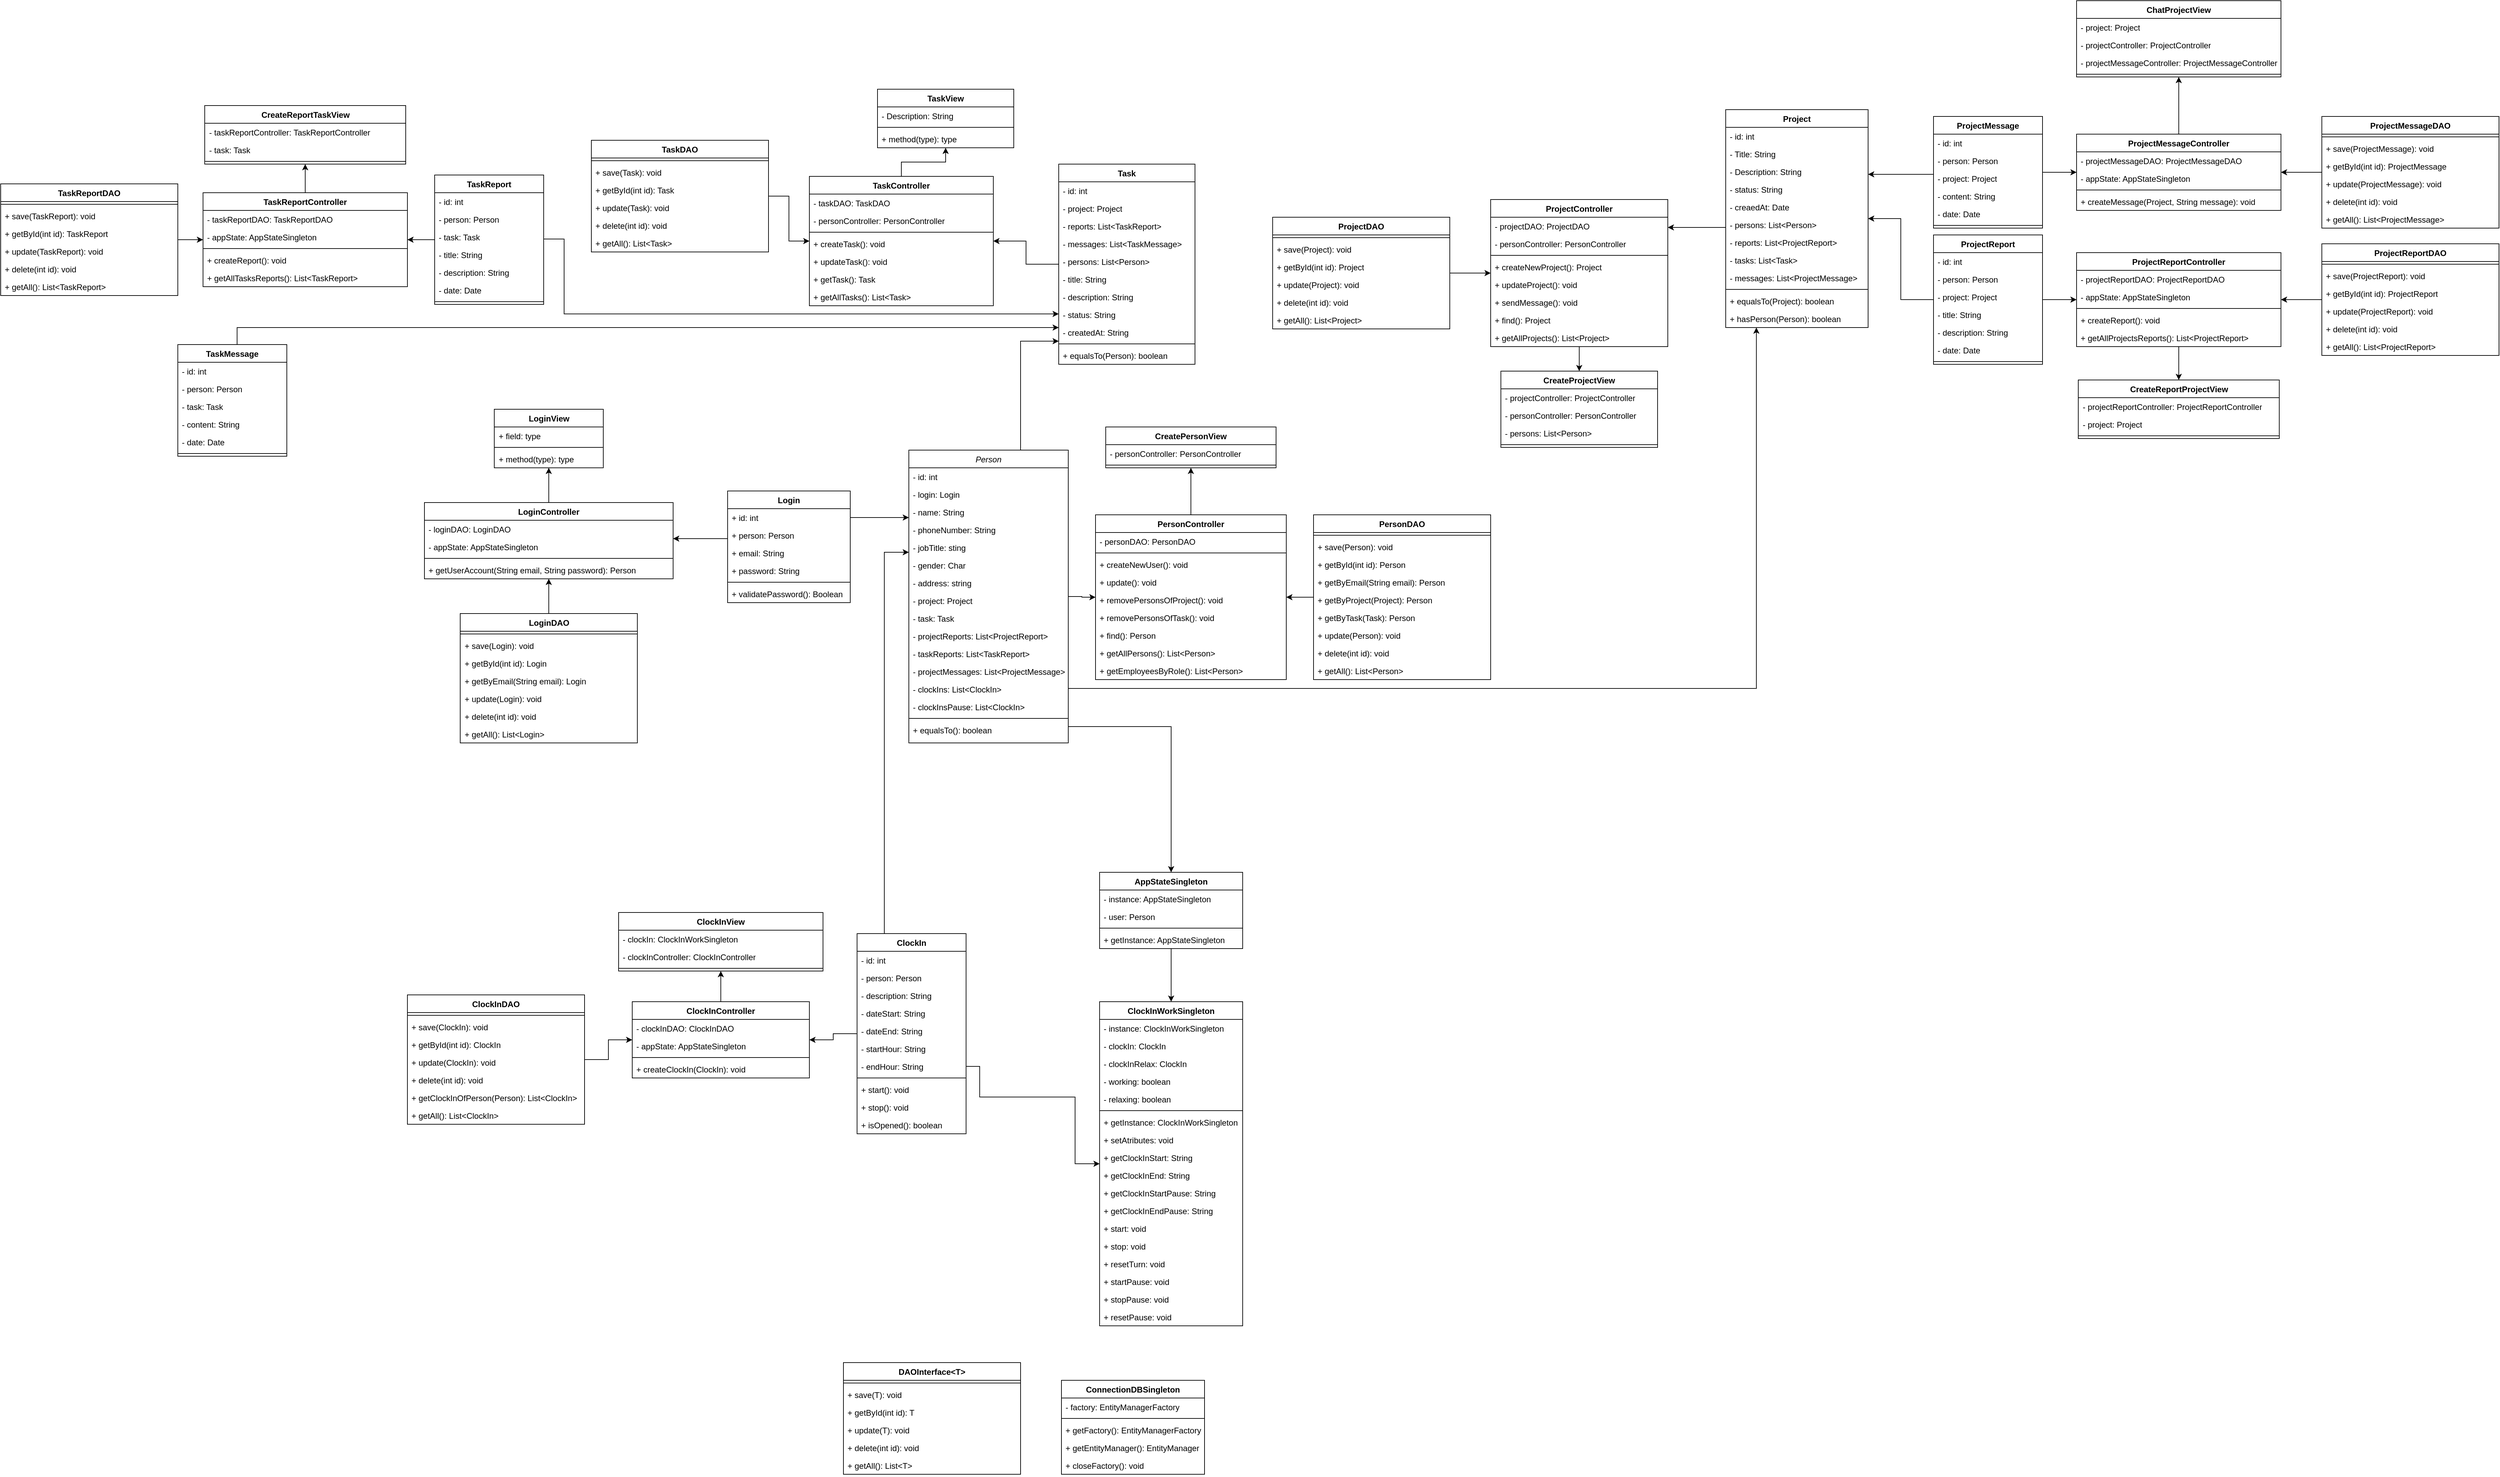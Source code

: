 <mxfile version="26.0.4">
  <diagram id="C5RBs43oDa-KdzZeNtuy" name="Page-1">
    <mxGraphModel dx="3328" dy="1989" grid="1" gridSize="10" guides="1" tooltips="1" connect="1" arrows="1" fold="1" page="1" pageScale="1" pageWidth="827" pageHeight="1169" math="0" shadow="0">
      <root>
        <mxCell id="WIyWlLk6GJQsqaUBKTNV-0" />
        <mxCell id="WIyWlLk6GJQsqaUBKTNV-1" parent="WIyWlLk6GJQsqaUBKTNV-0" />
        <mxCell id="3IpJfB-36r73PZ_hAEHP-11" style="edgeStyle=orthogonalEdgeStyle;rounded=0;orthogonalLoop=1;jettySize=auto;html=1;" parent="WIyWlLk6GJQsqaUBKTNV-1" source="zkfFHV4jXpPFQw0GAbJ--0" target="v8i-zWixzlQxeptMi9Gk-2" edge="1">
          <mxGeometry relative="1" as="geometry">
            <Array as="points">
              <mxPoint x="410" y="330" />
              <mxPoint x="480" y="330" />
            </Array>
          </mxGeometry>
        </mxCell>
        <mxCell id="3IpJfB-36r73PZ_hAEHP-12" style="edgeStyle=orthogonalEdgeStyle;rounded=0;orthogonalLoop=1;jettySize=auto;html=1;" parent="WIyWlLk6GJQsqaUBKTNV-1" source="zkfFHV4jXpPFQw0GAbJ--0" target="v8i-zWixzlQxeptMi9Gk-8" edge="1">
          <mxGeometry relative="1" as="geometry">
            <Array as="points">
              <mxPoint x="410" y="840" />
              <mxPoint x="1490" y="840" />
            </Array>
          </mxGeometry>
        </mxCell>
        <mxCell id="GSMF01smCrgHHeEYq2eX-138" style="edgeStyle=orthogonalEdgeStyle;rounded=0;orthogonalLoop=1;jettySize=auto;html=1;fontFamily=Helvetica;fontSize=12;fontColor=default;" parent="WIyWlLk6GJQsqaUBKTNV-1" source="zkfFHV4jXpPFQw0GAbJ--0" target="K_4pP7Nmxy2bWATmmaD6-10" edge="1">
          <mxGeometry relative="1" as="geometry" />
        </mxCell>
        <mxCell id="zkfFHV4jXpPFQw0GAbJ--0" value="Person" style="swimlane;fontStyle=2;align=center;verticalAlign=top;childLayout=stackLayout;horizontal=1;startSize=26;horizontalStack=0;resizeParent=1;resizeLast=0;collapsible=1;marginBottom=0;rounded=0;shadow=0;strokeWidth=1;" parent="WIyWlLk6GJQsqaUBKTNV-1" vertex="1">
          <mxGeometry x="246" y="490" width="234" height="430" as="geometry">
            <mxRectangle x="230" y="140" width="160" height="26" as="alternateBounds" />
          </mxGeometry>
        </mxCell>
        <mxCell id="kBQj4n3VBGnSaxn6-J_9-0" value="- id: int" style="text;align=left;verticalAlign=top;spacingLeft=4;spacingRight=4;overflow=hidden;rotatable=0;points=[[0,0.5],[1,0.5]];portConstraint=eastwest;" parent="zkfFHV4jXpPFQw0GAbJ--0" vertex="1">
          <mxGeometry y="26" width="234" height="26" as="geometry" />
        </mxCell>
        <mxCell id="GSMF01smCrgHHeEYq2eX-44" value="- login: Login" style="text;align=left;verticalAlign=top;spacingLeft=4;spacingRight=4;overflow=hidden;rotatable=0;points=[[0,0.5],[1,0.5]];portConstraint=eastwest;rounded=0;shadow=0;html=0;" parent="zkfFHV4jXpPFQw0GAbJ--0" vertex="1">
          <mxGeometry y="52" width="234" height="26" as="geometry" />
        </mxCell>
        <mxCell id="zkfFHV4jXpPFQw0GAbJ--1" value="- name: String" style="text;align=left;verticalAlign=top;spacingLeft=4;spacingRight=4;overflow=hidden;rotatable=0;points=[[0,0.5],[1,0.5]];portConstraint=eastwest;" parent="zkfFHV4jXpPFQw0GAbJ--0" vertex="1">
          <mxGeometry y="78" width="234" height="26" as="geometry" />
        </mxCell>
        <mxCell id="zkfFHV4jXpPFQw0GAbJ--2" value="- phoneNumber: String" style="text;align=left;verticalAlign=top;spacingLeft=4;spacingRight=4;overflow=hidden;rotatable=0;points=[[0,0.5],[1,0.5]];portConstraint=eastwest;rounded=0;shadow=0;html=0;" parent="zkfFHV4jXpPFQw0GAbJ--0" vertex="1">
          <mxGeometry y="104" width="234" height="26" as="geometry" />
        </mxCell>
        <mxCell id="v8i-zWixzlQxeptMi9Gk-1" value="- jobTitle: sting" style="text;align=left;verticalAlign=top;spacingLeft=4;spacingRight=4;overflow=hidden;rotatable=0;points=[[0,0.5],[1,0.5]];portConstraint=eastwest;rounded=0;shadow=0;html=0;" parent="zkfFHV4jXpPFQw0GAbJ--0" vertex="1">
          <mxGeometry y="130" width="234" height="26" as="geometry" />
        </mxCell>
        <mxCell id="v8i-zWixzlQxeptMi9Gk-209" value="- gender: Char" style="text;align=left;verticalAlign=top;spacingLeft=4;spacingRight=4;overflow=hidden;rotatable=0;points=[[0,0.5],[1,0.5]];portConstraint=eastwest;rounded=0;shadow=0;html=0;" parent="zkfFHV4jXpPFQw0GAbJ--0" vertex="1">
          <mxGeometry y="156" width="234" height="26" as="geometry" />
        </mxCell>
        <mxCell id="v8i-zWixzlQxeptMi9Gk-210" value="- address: string" style="text;align=left;verticalAlign=top;spacingLeft=4;spacingRight=4;overflow=hidden;rotatable=0;points=[[0,0.5],[1,0.5]];portConstraint=eastwest;rounded=0;shadow=0;html=0;" parent="zkfFHV4jXpPFQw0GAbJ--0" vertex="1">
          <mxGeometry y="182" width="234" height="26" as="geometry" />
        </mxCell>
        <mxCell id="GSMF01smCrgHHeEYq2eX-47" value="- project: Project" style="text;align=left;verticalAlign=top;spacingLeft=4;spacingRight=4;overflow=hidden;rotatable=0;points=[[0,0.5],[1,0.5]];portConstraint=eastwest;rounded=0;shadow=0;html=0;" parent="zkfFHV4jXpPFQw0GAbJ--0" vertex="1">
          <mxGeometry y="208" width="234" height="26" as="geometry" />
        </mxCell>
        <mxCell id="GSMF01smCrgHHeEYq2eX-48" value="- task: Task" style="text;align=left;verticalAlign=top;spacingLeft=4;spacingRight=4;overflow=hidden;rotatable=0;points=[[0,0.5],[1,0.5]];portConstraint=eastwest;rounded=0;shadow=0;html=0;" parent="zkfFHV4jXpPFQw0GAbJ--0" vertex="1">
          <mxGeometry y="234" width="234" height="26" as="geometry" />
        </mxCell>
        <mxCell id="GSMF01smCrgHHeEYq2eX-49" value="- projectReports: List&lt;ProjectReport&gt;" style="text;align=left;verticalAlign=top;spacingLeft=4;spacingRight=4;overflow=hidden;rotatable=0;points=[[0,0.5],[1,0.5]];portConstraint=eastwest;rounded=0;shadow=0;html=0;" parent="zkfFHV4jXpPFQw0GAbJ--0" vertex="1">
          <mxGeometry y="260" width="234" height="26" as="geometry" />
        </mxCell>
        <mxCell id="GSMF01smCrgHHeEYq2eX-50" value="- taskReports: List&lt;TaskReport&gt;" style="text;align=left;verticalAlign=top;spacingLeft=4;spacingRight=4;overflow=hidden;rotatable=0;points=[[0,0.5],[1,0.5]];portConstraint=eastwest;rounded=0;shadow=0;html=0;" parent="zkfFHV4jXpPFQw0GAbJ--0" vertex="1">
          <mxGeometry y="286" width="234" height="26" as="geometry" />
        </mxCell>
        <mxCell id="GSMF01smCrgHHeEYq2eX-51" value="- projectMessages: List&lt;ProjectMessage&gt;" style="text;align=left;verticalAlign=top;spacingLeft=4;spacingRight=4;overflow=hidden;rotatable=0;points=[[0,0.5],[1,0.5]];portConstraint=eastwest;rounded=0;shadow=0;html=0;" parent="zkfFHV4jXpPFQw0GAbJ--0" vertex="1">
          <mxGeometry y="312" width="234" height="26" as="geometry" />
        </mxCell>
        <mxCell id="GSMF01smCrgHHeEYq2eX-52" value="- clockIns: List&lt;ClockIn&gt;" style="text;align=left;verticalAlign=top;spacingLeft=4;spacingRight=4;overflow=hidden;rotatable=0;points=[[0,0.5],[1,0.5]];portConstraint=eastwest;rounded=0;shadow=0;html=0;" parent="zkfFHV4jXpPFQw0GAbJ--0" vertex="1">
          <mxGeometry y="338" width="234" height="26" as="geometry" />
        </mxCell>
        <mxCell id="GSMF01smCrgHHeEYq2eX-53" value="- clockInsPause: List&lt;ClockIn&gt;" style="text;align=left;verticalAlign=top;spacingLeft=4;spacingRight=4;overflow=hidden;rotatable=0;points=[[0,0.5],[1,0.5]];portConstraint=eastwest;rounded=0;shadow=0;html=0;" parent="zkfFHV4jXpPFQw0GAbJ--0" vertex="1">
          <mxGeometry y="364" width="234" height="26" as="geometry" />
        </mxCell>
        <mxCell id="zkfFHV4jXpPFQw0GAbJ--4" value="" style="line;html=1;strokeWidth=1;align=left;verticalAlign=middle;spacingTop=-1;spacingLeft=3;spacingRight=3;rotatable=0;labelPosition=right;points=[];portConstraint=eastwest;" parent="zkfFHV4jXpPFQw0GAbJ--0" vertex="1">
          <mxGeometry y="390" width="234" height="8" as="geometry" />
        </mxCell>
        <mxCell id="zkfFHV4jXpPFQw0GAbJ--5" value="+ equalsTo(): boolean" style="text;align=left;verticalAlign=top;spacingLeft=4;spacingRight=4;overflow=hidden;rotatable=0;points=[[0,0.5],[1,0.5]];portConstraint=eastwest;" parent="zkfFHV4jXpPFQw0GAbJ--0" vertex="1">
          <mxGeometry y="398" width="234" height="26" as="geometry" />
        </mxCell>
        <mxCell id="GSMF01smCrgHHeEYq2eX-172" style="edgeStyle=orthogonalEdgeStyle;rounded=0;orthogonalLoop=1;jettySize=auto;html=1;fontFamily=Helvetica;fontSize=12;fontColor=default;" parent="WIyWlLk6GJQsqaUBKTNV-1" source="v8i-zWixzlQxeptMi9Gk-2" target="K_4pP7Nmxy2bWATmmaD6-17" edge="1">
          <mxGeometry relative="1" as="geometry" />
        </mxCell>
        <mxCell id="v8i-zWixzlQxeptMi9Gk-2" value="Task" style="swimlane;fontStyle=1;align=center;verticalAlign=top;childLayout=stackLayout;horizontal=1;startSize=26;horizontalStack=0;resizeParent=1;resizeParentMax=0;resizeLast=0;collapsible=1;marginBottom=0;whiteSpace=wrap;html=1;" parent="WIyWlLk6GJQsqaUBKTNV-1" vertex="1">
          <mxGeometry x="466" y="70" width="200" height="294" as="geometry" />
        </mxCell>
        <mxCell id="kBQj4n3VBGnSaxn6-J_9-10" value="- id: int" style="text;strokeColor=none;fillColor=none;align=left;verticalAlign=top;spacingLeft=4;spacingRight=4;overflow=hidden;rotatable=0;points=[[0,0.5],[1,0.5]];portConstraint=eastwest;whiteSpace=wrap;html=1;" parent="v8i-zWixzlQxeptMi9Gk-2" vertex="1">
          <mxGeometry y="26" width="200" height="26" as="geometry" />
        </mxCell>
        <mxCell id="kBQj4n3VBGnSaxn6-J_9-11" value="- project: Project" style="text;strokeColor=none;fillColor=none;align=left;verticalAlign=top;spacingLeft=4;spacingRight=4;overflow=hidden;rotatable=0;points=[[0,0.5],[1,0.5]];portConstraint=eastwest;whiteSpace=wrap;html=1;" parent="v8i-zWixzlQxeptMi9Gk-2" vertex="1">
          <mxGeometry y="52" width="200" height="26" as="geometry" />
        </mxCell>
        <mxCell id="GSMF01smCrgHHeEYq2eX-69" value="- reports: List&amp;lt;TaskReport&amp;gt;" style="text;strokeColor=none;fillColor=none;align=left;verticalAlign=top;spacingLeft=4;spacingRight=4;overflow=hidden;rotatable=0;points=[[0,0.5],[1,0.5]];portConstraint=eastwest;whiteSpace=wrap;html=1;" parent="v8i-zWixzlQxeptMi9Gk-2" vertex="1">
          <mxGeometry y="78" width="200" height="26" as="geometry" />
        </mxCell>
        <mxCell id="GSMF01smCrgHHeEYq2eX-70" value="- messages: List&amp;lt;TaskMessage&amp;gt;" style="text;strokeColor=none;fillColor=none;align=left;verticalAlign=top;spacingLeft=4;spacingRight=4;overflow=hidden;rotatable=0;points=[[0,0.5],[1,0.5]];portConstraint=eastwest;whiteSpace=wrap;html=1;" parent="v8i-zWixzlQxeptMi9Gk-2" vertex="1">
          <mxGeometry y="104" width="200" height="26" as="geometry" />
        </mxCell>
        <mxCell id="GSMF01smCrgHHeEYq2eX-71" value="- persons: List&amp;lt;Person&amp;gt;" style="text;strokeColor=none;fillColor=none;align=left;verticalAlign=top;spacingLeft=4;spacingRight=4;overflow=hidden;rotatable=0;points=[[0,0.5],[1,0.5]];portConstraint=eastwest;whiteSpace=wrap;html=1;" parent="v8i-zWixzlQxeptMi9Gk-2" vertex="1">
          <mxGeometry y="130" width="200" height="26" as="geometry" />
        </mxCell>
        <mxCell id="v8i-zWixzlQxeptMi9Gk-245" value="- title: String" style="text;strokeColor=none;fillColor=none;align=left;verticalAlign=top;spacingLeft=4;spacingRight=4;overflow=hidden;rotatable=0;points=[[0,0.5],[1,0.5]];portConstraint=eastwest;whiteSpace=wrap;html=1;" parent="v8i-zWixzlQxeptMi9Gk-2" vertex="1">
          <mxGeometry y="156" width="200" height="26" as="geometry" />
        </mxCell>
        <mxCell id="v8i-zWixzlQxeptMi9Gk-6" value="- description: String" style="text;strokeColor=none;fillColor=none;align=left;verticalAlign=top;spacingLeft=4;spacingRight=4;overflow=hidden;rotatable=0;points=[[0,0.5],[1,0.5]];portConstraint=eastwest;whiteSpace=wrap;html=1;" parent="v8i-zWixzlQxeptMi9Gk-2" vertex="1">
          <mxGeometry y="182" width="200" height="26" as="geometry" />
        </mxCell>
        <mxCell id="v8i-zWixzlQxeptMi9Gk-234" value="- status: String" style="text;strokeColor=none;fillColor=none;align=left;verticalAlign=top;spacingLeft=4;spacingRight=4;overflow=hidden;rotatable=0;points=[[0,0.5],[1,0.5]];portConstraint=eastwest;whiteSpace=wrap;html=1;" parent="v8i-zWixzlQxeptMi9Gk-2" vertex="1">
          <mxGeometry y="208" width="200" height="26" as="geometry" />
        </mxCell>
        <mxCell id="v8i-zWixzlQxeptMi9Gk-204" value="- createdAt: String" style="text;strokeColor=none;fillColor=none;align=left;verticalAlign=top;spacingLeft=4;spacingRight=4;overflow=hidden;rotatable=0;points=[[0,0.5],[1,0.5]];portConstraint=eastwest;whiteSpace=wrap;html=1;" parent="v8i-zWixzlQxeptMi9Gk-2" vertex="1">
          <mxGeometry y="234" width="200" height="26" as="geometry" />
        </mxCell>
        <mxCell id="v8i-zWixzlQxeptMi9Gk-4" value="" style="line;strokeWidth=1;fillColor=none;align=left;verticalAlign=middle;spacingTop=-1;spacingLeft=3;spacingRight=3;rotatable=0;labelPosition=right;points=[];portConstraint=eastwest;strokeColor=inherit;" parent="v8i-zWixzlQxeptMi9Gk-2" vertex="1">
          <mxGeometry y="260" width="200" height="8" as="geometry" />
        </mxCell>
        <mxCell id="v8i-zWixzlQxeptMi9Gk-5" value="+ equalsTo(Person): boolean" style="text;strokeColor=none;fillColor=none;align=left;verticalAlign=top;spacingLeft=4;spacingRight=4;overflow=hidden;rotatable=0;points=[[0,0.5],[1,0.5]];portConstraint=eastwest;whiteSpace=wrap;html=1;" parent="v8i-zWixzlQxeptMi9Gk-2" vertex="1">
          <mxGeometry y="268" width="200" height="26" as="geometry" />
        </mxCell>
        <mxCell id="K_4pP7Nmxy2bWATmmaD6-28" style="edgeStyle=orthogonalEdgeStyle;rounded=0;orthogonalLoop=1;jettySize=auto;html=1;" parent="WIyWlLk6GJQsqaUBKTNV-1" source="v8i-zWixzlQxeptMi9Gk-8" target="K_4pP7Nmxy2bWATmmaD6-24" edge="1">
          <mxGeometry relative="1" as="geometry">
            <Array as="points">
              <mxPoint x="1430" y="163" />
              <mxPoint x="1430" y="163" />
            </Array>
          </mxGeometry>
        </mxCell>
        <mxCell id="v8i-zWixzlQxeptMi9Gk-8" value="Project" style="swimlane;fontStyle=1;align=center;verticalAlign=top;childLayout=stackLayout;horizontal=1;startSize=26;horizontalStack=0;resizeParent=1;resizeParentMax=0;resizeLast=0;collapsible=1;marginBottom=0;whiteSpace=wrap;html=1;" parent="WIyWlLk6GJQsqaUBKTNV-1" vertex="1">
          <mxGeometry x="1445" y="-10" width="209" height="320" as="geometry" />
        </mxCell>
        <mxCell id="v8i-zWixzlQxeptMi9Gk-246" value="- id: int" style="text;strokeColor=none;fillColor=none;align=left;verticalAlign=top;spacingLeft=4;spacingRight=4;overflow=hidden;rotatable=0;points=[[0,0.5],[1,0.5]];portConstraint=eastwest;whiteSpace=wrap;html=1;" parent="v8i-zWixzlQxeptMi9Gk-8" vertex="1">
          <mxGeometry y="26" width="209" height="26" as="geometry" />
        </mxCell>
        <mxCell id="kBQj4n3VBGnSaxn6-J_9-22" value="- Title: String" style="text;strokeColor=none;fillColor=none;align=left;verticalAlign=top;spacingLeft=4;spacingRight=4;overflow=hidden;rotatable=0;points=[[0,0.5],[1,0.5]];portConstraint=eastwest;whiteSpace=wrap;html=1;" parent="v8i-zWixzlQxeptMi9Gk-8" vertex="1">
          <mxGeometry y="52" width="209" height="26" as="geometry" />
        </mxCell>
        <mxCell id="v8i-zWixzlQxeptMi9Gk-235" value="- Description: String" style="text;strokeColor=none;fillColor=none;align=left;verticalAlign=top;spacingLeft=4;spacingRight=4;overflow=hidden;rotatable=0;points=[[0,0.5],[1,0.5]];portConstraint=eastwest;whiteSpace=wrap;html=1;" parent="v8i-zWixzlQxeptMi9Gk-8" vertex="1">
          <mxGeometry y="78" width="209" height="26" as="geometry" />
        </mxCell>
        <mxCell id="v8i-zWixzlQxeptMi9Gk-231" value="- status: String" style="text;strokeColor=none;fillColor=none;align=left;verticalAlign=top;spacingLeft=4;spacingRight=4;overflow=hidden;rotatable=0;points=[[0,0.5],[1,0.5]];portConstraint=eastwest;whiteSpace=wrap;html=1;" parent="v8i-zWixzlQxeptMi9Gk-8" vertex="1">
          <mxGeometry y="104" width="209" height="26" as="geometry" />
        </mxCell>
        <mxCell id="kBQj4n3VBGnSaxn6-J_9-23" value="- creaedAt: Date" style="text;strokeColor=none;fillColor=none;align=left;verticalAlign=top;spacingLeft=4;spacingRight=4;overflow=hidden;rotatable=0;points=[[0,0.5],[1,0.5]];portConstraint=eastwest;whiteSpace=wrap;html=1;" parent="v8i-zWixzlQxeptMi9Gk-8" vertex="1">
          <mxGeometry y="130" width="209" height="26" as="geometry" />
        </mxCell>
        <mxCell id="v8i-zWixzlQxeptMi9Gk-230" value="- persons: List&amp;lt;Person&amp;gt;" style="text;strokeColor=none;fillColor=none;align=left;verticalAlign=top;spacingLeft=4;spacingRight=4;overflow=hidden;rotatable=0;points=[[0,0.5],[1,0.5]];portConstraint=eastwest;whiteSpace=wrap;html=1;" parent="v8i-zWixzlQxeptMi9Gk-8" vertex="1">
          <mxGeometry y="156" width="209" height="26" as="geometry" />
        </mxCell>
        <mxCell id="GSMF01smCrgHHeEYq2eX-54" value="- reports: List&amp;lt;ProjectReport&amp;gt;" style="text;strokeColor=none;fillColor=none;align=left;verticalAlign=top;spacingLeft=4;spacingRight=4;overflow=hidden;rotatable=0;points=[[0,0.5],[1,0.5]];portConstraint=eastwest;whiteSpace=wrap;html=1;" parent="v8i-zWixzlQxeptMi9Gk-8" vertex="1">
          <mxGeometry y="182" width="209" height="26" as="geometry" />
        </mxCell>
        <mxCell id="GSMF01smCrgHHeEYq2eX-55" value="- tasks: List&amp;lt;Task&amp;gt;" style="text;strokeColor=none;fillColor=none;align=left;verticalAlign=top;spacingLeft=4;spacingRight=4;overflow=hidden;rotatable=0;points=[[0,0.5],[1,0.5]];portConstraint=eastwest;whiteSpace=wrap;html=1;" parent="v8i-zWixzlQxeptMi9Gk-8" vertex="1">
          <mxGeometry y="208" width="209" height="26" as="geometry" />
        </mxCell>
        <mxCell id="GSMF01smCrgHHeEYq2eX-56" value="- messages: List&amp;lt;ProjectMessage&amp;gt;" style="text;strokeColor=none;fillColor=none;align=left;verticalAlign=top;spacingLeft=4;spacingRight=4;overflow=hidden;rotatable=0;points=[[0,0.5],[1,0.5]];portConstraint=eastwest;whiteSpace=wrap;html=1;" parent="v8i-zWixzlQxeptMi9Gk-8" vertex="1">
          <mxGeometry y="234" width="209" height="26" as="geometry" />
        </mxCell>
        <mxCell id="v8i-zWixzlQxeptMi9Gk-10" value="" style="line;strokeWidth=1;fillColor=none;align=left;verticalAlign=middle;spacingTop=-1;spacingLeft=3;spacingRight=3;rotatable=0;labelPosition=right;points=[];portConstraint=eastwest;strokeColor=inherit;" parent="v8i-zWixzlQxeptMi9Gk-8" vertex="1">
          <mxGeometry y="260" width="209" height="8" as="geometry" />
        </mxCell>
        <mxCell id="v8i-zWixzlQxeptMi9Gk-11" value="+ equalsTo(Project): boolean" style="text;strokeColor=none;fillColor=none;align=left;verticalAlign=top;spacingLeft=4;spacingRight=4;overflow=hidden;rotatable=0;points=[[0,0.5],[1,0.5]];portConstraint=eastwest;whiteSpace=wrap;html=1;" parent="v8i-zWixzlQxeptMi9Gk-8" vertex="1">
          <mxGeometry y="268" width="209" height="26" as="geometry" />
        </mxCell>
        <mxCell id="GSMF01smCrgHHeEYq2eX-57" value="+ hasPerson(Person): boolean" style="text;strokeColor=none;fillColor=none;align=left;verticalAlign=top;spacingLeft=4;spacingRight=4;overflow=hidden;rotatable=0;points=[[0,0.5],[1,0.5]];portConstraint=eastwest;whiteSpace=wrap;html=1;" parent="v8i-zWixzlQxeptMi9Gk-8" vertex="1">
          <mxGeometry y="294" width="209" height="26" as="geometry" />
        </mxCell>
        <mxCell id="GSMF01smCrgHHeEYq2eX-126" style="edgeStyle=orthogonalEdgeStyle;rounded=0;orthogonalLoop=1;jettySize=auto;html=1;fontFamily=Helvetica;fontSize=12;fontColor=default;" parent="WIyWlLk6GJQsqaUBKTNV-1" source="v8i-zWixzlQxeptMi9Gk-48" target="K_4pP7Nmxy2bWATmmaD6-0" edge="1">
          <mxGeometry relative="1" as="geometry">
            <Array as="points">
              <mxPoint x="-50" y="620" />
              <mxPoint x="-50" y="620" />
            </Array>
          </mxGeometry>
        </mxCell>
        <mxCell id="v8i-zWixzlQxeptMi9Gk-48" value="Login" style="swimlane;fontStyle=1;align=center;verticalAlign=top;childLayout=stackLayout;horizontal=1;startSize=26;horizontalStack=0;resizeParent=1;resizeParentMax=0;resizeLast=0;collapsible=1;marginBottom=0;whiteSpace=wrap;html=1;" parent="WIyWlLk6GJQsqaUBKTNV-1" vertex="1">
          <mxGeometry x="-20" y="550" width="180" height="164" as="geometry" />
        </mxCell>
        <mxCell id="kBQj4n3VBGnSaxn6-J_9-6" value="+ id: int" style="text;strokeColor=none;fillColor=none;align=left;verticalAlign=top;spacingLeft=4;spacingRight=4;overflow=hidden;rotatable=0;points=[[0,0.5],[1,0.5]];portConstraint=eastwest;whiteSpace=wrap;html=1;" parent="v8i-zWixzlQxeptMi9Gk-48" vertex="1">
          <mxGeometry y="26" width="180" height="26" as="geometry" />
        </mxCell>
        <mxCell id="kBQj4n3VBGnSaxn6-J_9-5" value="+ person: Person" style="text;strokeColor=none;fillColor=none;align=left;verticalAlign=top;spacingLeft=4;spacingRight=4;overflow=hidden;rotatable=0;points=[[0,0.5],[1,0.5]];portConstraint=eastwest;whiteSpace=wrap;html=1;" parent="v8i-zWixzlQxeptMi9Gk-48" vertex="1">
          <mxGeometry y="52" width="180" height="26" as="geometry" />
        </mxCell>
        <mxCell id="v8i-zWixzlQxeptMi9Gk-220" value="+ email: String" style="text;strokeColor=none;fillColor=none;align=left;verticalAlign=top;spacingLeft=4;spacingRight=4;overflow=hidden;rotatable=0;points=[[0,0.5],[1,0.5]];portConstraint=eastwest;whiteSpace=wrap;html=1;" parent="v8i-zWixzlQxeptMi9Gk-48" vertex="1">
          <mxGeometry y="78" width="180" height="26" as="geometry" />
        </mxCell>
        <mxCell id="v8i-zWixzlQxeptMi9Gk-49" value="+ password: String" style="text;strokeColor=none;fillColor=none;align=left;verticalAlign=top;spacingLeft=4;spacingRight=4;overflow=hidden;rotatable=0;points=[[0,0.5],[1,0.5]];portConstraint=eastwest;whiteSpace=wrap;html=1;" parent="v8i-zWixzlQxeptMi9Gk-48" vertex="1">
          <mxGeometry y="104" width="180" height="26" as="geometry" />
        </mxCell>
        <mxCell id="v8i-zWixzlQxeptMi9Gk-50" value="" style="line;strokeWidth=1;fillColor=none;align=left;verticalAlign=middle;spacingTop=-1;spacingLeft=3;spacingRight=3;rotatable=0;labelPosition=right;points=[];portConstraint=eastwest;strokeColor=inherit;" parent="v8i-zWixzlQxeptMi9Gk-48" vertex="1">
          <mxGeometry y="130" width="180" height="8" as="geometry" />
        </mxCell>
        <mxCell id="v8i-zWixzlQxeptMi9Gk-51" value="+ validatePassword(): Boolean" style="text;strokeColor=none;fillColor=none;align=left;verticalAlign=top;spacingLeft=4;spacingRight=4;overflow=hidden;rotatable=0;points=[[0,0.5],[1,0.5]];portConstraint=eastwest;whiteSpace=wrap;html=1;" parent="v8i-zWixzlQxeptMi9Gk-48" vertex="1">
          <mxGeometry y="138" width="180" height="26" as="geometry" />
        </mxCell>
        <mxCell id="GSMF01smCrgHHeEYq2eX-59" style="edgeStyle=orthogonalEdgeStyle;rounded=0;orthogonalLoop=1;jettySize=auto;html=1;fontFamily=Helvetica;fontSize=12;fontColor=default;" parent="WIyWlLk6GJQsqaUBKTNV-1" source="v8i-zWixzlQxeptMi9Gk-75" target="v8i-zWixzlQxeptMi9Gk-8" edge="1">
          <mxGeometry relative="1" as="geometry">
            <Array as="points">
              <mxPoint x="1690" y="85" />
              <mxPoint x="1690" y="85" />
            </Array>
          </mxGeometry>
        </mxCell>
        <mxCell id="GSMF01smCrgHHeEYq2eX-211" style="edgeStyle=orthogonalEdgeStyle;rounded=0;orthogonalLoop=1;jettySize=auto;html=1;fontFamily=Helvetica;fontSize=12;fontColor=default;" parent="WIyWlLk6GJQsqaUBKTNV-1" source="v8i-zWixzlQxeptMi9Gk-75" target="GSMF01smCrgHHeEYq2eX-205" edge="1">
          <mxGeometry relative="1" as="geometry" />
        </mxCell>
        <mxCell id="v8i-zWixzlQxeptMi9Gk-75" value="ProjectMessage" style="swimlane;fontStyle=1;align=center;verticalAlign=top;childLayout=stackLayout;horizontal=1;startSize=26;horizontalStack=0;resizeParent=1;resizeParentMax=0;resizeLast=0;collapsible=1;marginBottom=0;whiteSpace=wrap;html=1;" parent="WIyWlLk6GJQsqaUBKTNV-1" vertex="1">
          <mxGeometry x="1750" width="160" height="164" as="geometry" />
        </mxCell>
        <mxCell id="kBQj4n3VBGnSaxn6-J_9-15" value="- id: int" style="text;strokeColor=none;fillColor=none;align=left;verticalAlign=top;spacingLeft=4;spacingRight=4;overflow=hidden;rotatable=0;points=[[0,0.5],[1,0.5]];portConstraint=eastwest;whiteSpace=wrap;html=1;" parent="v8i-zWixzlQxeptMi9Gk-75" vertex="1">
          <mxGeometry y="26" width="160" height="26" as="geometry" />
        </mxCell>
        <mxCell id="v8i-zWixzlQxeptMi9Gk-247" value="- person: Person" style="text;strokeColor=none;fillColor=none;align=left;verticalAlign=top;spacingLeft=4;spacingRight=4;overflow=hidden;rotatable=0;points=[[0,0.5],[1,0.5]];portConstraint=eastwest;whiteSpace=wrap;html=1;" parent="v8i-zWixzlQxeptMi9Gk-75" vertex="1">
          <mxGeometry y="52" width="160" height="26" as="geometry" />
        </mxCell>
        <mxCell id="kBQj4n3VBGnSaxn6-J_9-14" value="- project: Project" style="text;strokeColor=none;fillColor=none;align=left;verticalAlign=top;spacingLeft=4;spacingRight=4;overflow=hidden;rotatable=0;points=[[0,0.5],[1,0.5]];portConstraint=eastwest;whiteSpace=wrap;html=1;" parent="v8i-zWixzlQxeptMi9Gk-75" vertex="1">
          <mxGeometry y="78" width="160" height="26" as="geometry" />
        </mxCell>
        <mxCell id="v8i-zWixzlQxeptMi9Gk-76" value="- content: String" style="text;strokeColor=none;fillColor=none;align=left;verticalAlign=top;spacingLeft=4;spacingRight=4;overflow=hidden;rotatable=0;points=[[0,0.5],[1,0.5]];portConstraint=eastwest;whiteSpace=wrap;html=1;" parent="v8i-zWixzlQxeptMi9Gk-75" vertex="1">
          <mxGeometry y="104" width="160" height="26" as="geometry" />
        </mxCell>
        <mxCell id="kBQj4n3VBGnSaxn6-J_9-16" value="- date: Date" style="text;strokeColor=none;fillColor=none;align=left;verticalAlign=top;spacingLeft=4;spacingRight=4;overflow=hidden;rotatable=0;points=[[0,0.5],[1,0.5]];portConstraint=eastwest;whiteSpace=wrap;html=1;" parent="v8i-zWixzlQxeptMi9Gk-75" vertex="1">
          <mxGeometry y="130" width="160" height="26" as="geometry" />
        </mxCell>
        <mxCell id="v8i-zWixzlQxeptMi9Gk-77" value="" style="line;strokeWidth=1;fillColor=none;align=left;verticalAlign=middle;spacingTop=-1;spacingLeft=3;spacingRight=3;rotatable=0;labelPosition=right;points=[];portConstraint=eastwest;strokeColor=inherit;" parent="v8i-zWixzlQxeptMi9Gk-75" vertex="1">
          <mxGeometry y="156" width="160" height="8" as="geometry" />
        </mxCell>
        <mxCell id="v8i-zWixzlQxeptMi9Gk-129" value="LoginView&lt;span style=&quot;color: rgba(0, 0, 0, 0); font-family: monospace; font-size: 0px; font-weight: 400; text-align: start; text-wrap: nowrap;&quot;&gt;%3CmxGraphModel%3E%3Croot%3E%3CmxCell%20id%3D%220%22%2F%3E%3CmxCell%20id%3D%221%22%20parent%3D%220%22%2F%3E%3CmxCell%20id%3D%222%22%20value%3D%22Login%22%20style%3D%22swimlane%3BfontStyle%3D1%3Balign%3Dcenter%3BverticalAlign%3Dtop%3BchildLayout%3DstackLayout%3Bhorizontal%3D1%3BstartSize%3D26%3BhorizontalStack%3D0%3BresizeParent%3D1%3BresizeParentMax%3D0%3BresizeLast%3D0%3Bcollapsible%3D1%3BmarginBottom%3D0%3BwhiteSpace%3Dwrap%3Bhtml%3D1%3B%22%20vertex%3D%221%22%20parent%3D%221%22%3E%3CmxGeometry%20x%3D%22-350%22%20y%3D%22250%22%20width%3D%22160%22%20height%3D%2286%22%20as%3D%22geometry%22%2F%3E%3C%2FmxCell%3E%3CmxCell%20id%3D%223%22%20value%3D%22%2B%20field%3A%20type%22%20style%3D%22text%3BstrokeColor%3Dnone%3BfillColor%3Dnone%3Balign%3Dleft%3BverticalAlign%3Dtop%3BspacingLeft%3D4%3BspacingRight%3D4%3Boverflow%3Dhidden%3Brotatable%3D0%3Bpoints%3D%5B%5B0%2C0.5%5D%2C%5B1%2C0.5%5D%5D%3BportConstraint%3Deastwest%3BwhiteSpace%3Dwrap%3Bhtml%3D1%3B%22%20vertex%3D%221%22%20parent%3D%222%22%3E%3CmxGeometry%20y%3D%2226%22%20width%3D%22160%22%20height%3D%2226%22%20as%3D%22geometry%22%2F%3E%3C%2FmxCell%3E%3CmxCell%20id%3D%224%22%20value%3D%22%22%20style%3D%22line%3BstrokeWidth%3D1%3BfillColor%3Dnone%3Balign%3Dleft%3BverticalAlign%3Dmiddle%3BspacingTop%3D-1%3BspacingLeft%3D3%3BspacingRight%3D3%3Brotatable%3D0%3BlabelPosition%3Dright%3Bpoints%3D%5B%5D%3BportConstraint%3Deastwest%3BstrokeColor%3Dinherit%3B%22%20vertex%3D%221%22%20parent%3D%222%22%3E%3CmxGeometry%20y%3D%2252%22%20width%3D%22160%22%20height%3D%228%22%20as%3D%22geometry%22%2F%3E%3C%2FmxCell%3E%3CmxCell%20id%3D%225%22%20value%3D%22%2B%20method(type)%3A%20type%22%20style%3D%22text%3BstrokeColor%3Dnone%3BfillColor%3Dnone%3Balign%3Dleft%3BverticalAlign%3Dtop%3BspacingLeft%3D4%3BspacingRight%3D4%3Boverflow%3Dhidden%3Brotatable%3D0%3Bpoints%3D%5B%5B0%2C0.5%5D%2C%5B1%2C0.5%5D%5D%3BportConstraint%3Deastwest%3BwhiteSpace%3Dwrap%3Bhtml%3D1%3B%22%20vertex%3D%221%22%20parent%3D%222%22%3E%3CmxGeometry%20y%3D%2260%22%20width%3D%22160%22%20height%3D%2226%22%20as%3D%22geometry%22%2F%3E%3C%2FmxCell%3E%3C%2Froot%3E%3C%2FmxGraphModel%3E&lt;/span&gt;" style="swimlane;fontStyle=1;align=center;verticalAlign=top;childLayout=stackLayout;horizontal=1;startSize=26;horizontalStack=0;resizeParent=1;resizeParentMax=0;resizeLast=0;collapsible=1;marginBottom=0;whiteSpace=wrap;html=1;" parent="WIyWlLk6GJQsqaUBKTNV-1" vertex="1">
          <mxGeometry x="-362.5" y="430" width="160" height="86" as="geometry" />
        </mxCell>
        <mxCell id="v8i-zWixzlQxeptMi9Gk-130" value="+ field: type" style="text;strokeColor=none;fillColor=none;align=left;verticalAlign=top;spacingLeft=4;spacingRight=4;overflow=hidden;rotatable=0;points=[[0,0.5],[1,0.5]];portConstraint=eastwest;whiteSpace=wrap;html=1;" parent="v8i-zWixzlQxeptMi9Gk-129" vertex="1">
          <mxGeometry y="26" width="160" height="26" as="geometry" />
        </mxCell>
        <mxCell id="v8i-zWixzlQxeptMi9Gk-131" value="" style="line;strokeWidth=1;fillColor=none;align=left;verticalAlign=middle;spacingTop=-1;spacingLeft=3;spacingRight=3;rotatable=0;labelPosition=right;points=[];portConstraint=eastwest;strokeColor=inherit;" parent="v8i-zWixzlQxeptMi9Gk-129" vertex="1">
          <mxGeometry y="52" width="160" height="8" as="geometry" />
        </mxCell>
        <mxCell id="v8i-zWixzlQxeptMi9Gk-132" value="+ method(type): type" style="text;strokeColor=none;fillColor=none;align=left;verticalAlign=top;spacingLeft=4;spacingRight=4;overflow=hidden;rotatable=0;points=[[0,0.5],[1,0.5]];portConstraint=eastwest;whiteSpace=wrap;html=1;" parent="v8i-zWixzlQxeptMi9Gk-129" vertex="1">
          <mxGeometry y="60" width="160" height="26" as="geometry" />
        </mxCell>
        <mxCell id="v8i-zWixzlQxeptMi9Gk-152" value="CreatePersonView" style="swimlane;fontStyle=1;align=center;verticalAlign=top;childLayout=stackLayout;horizontal=1;startSize=26;horizontalStack=0;resizeParent=1;resizeParentMax=0;resizeLast=0;collapsible=1;marginBottom=0;whiteSpace=wrap;html=1;" parent="WIyWlLk6GJQsqaUBKTNV-1" vertex="1">
          <mxGeometry x="535" y="456" width="250" height="60" as="geometry" />
        </mxCell>
        <mxCell id="v8i-zWixzlQxeptMi9Gk-153" value="- personController: PersonController" style="text;strokeColor=none;fillColor=none;align=left;verticalAlign=top;spacingLeft=4;spacingRight=4;overflow=hidden;rotatable=0;points=[[0,0.5],[1,0.5]];portConstraint=eastwest;whiteSpace=wrap;html=1;" parent="v8i-zWixzlQxeptMi9Gk-152" vertex="1">
          <mxGeometry y="26" width="250" height="26" as="geometry" />
        </mxCell>
        <mxCell id="v8i-zWixzlQxeptMi9Gk-154" value="" style="line;strokeWidth=1;fillColor=none;align=left;verticalAlign=middle;spacingTop=-1;spacingLeft=3;spacingRight=3;rotatable=0;labelPosition=right;points=[];portConstraint=eastwest;strokeColor=inherit;" parent="v8i-zWixzlQxeptMi9Gk-152" vertex="1">
          <mxGeometry y="52" width="250" height="8" as="geometry" />
        </mxCell>
        <mxCell id="v8i-zWixzlQxeptMi9Gk-165" value="TaskView" style="swimlane;fontStyle=1;align=center;verticalAlign=top;childLayout=stackLayout;horizontal=1;startSize=26;horizontalStack=0;resizeParent=1;resizeParentMax=0;resizeLast=0;collapsible=1;marginBottom=0;whiteSpace=wrap;html=1;" parent="WIyWlLk6GJQsqaUBKTNV-1" vertex="1">
          <mxGeometry x="200" y="-40" width="200" height="86" as="geometry" />
        </mxCell>
        <mxCell id="v8i-zWixzlQxeptMi9Gk-166" value="- Description: String" style="text;strokeColor=none;fillColor=none;align=left;verticalAlign=top;spacingLeft=4;spacingRight=4;overflow=hidden;rotatable=0;points=[[0,0.5],[1,0.5]];portConstraint=eastwest;whiteSpace=wrap;html=1;" parent="v8i-zWixzlQxeptMi9Gk-165" vertex="1">
          <mxGeometry y="26" width="200" height="26" as="geometry" />
        </mxCell>
        <mxCell id="v8i-zWixzlQxeptMi9Gk-168" value="" style="line;strokeWidth=1;fillColor=none;align=left;verticalAlign=middle;spacingTop=-1;spacingLeft=3;spacingRight=3;rotatable=0;labelPosition=right;points=[];portConstraint=eastwest;strokeColor=inherit;" parent="v8i-zWixzlQxeptMi9Gk-165" vertex="1">
          <mxGeometry y="52" width="200" height="8" as="geometry" />
        </mxCell>
        <mxCell id="v8i-zWixzlQxeptMi9Gk-169" value="+ method(type): type" style="text;strokeColor=none;fillColor=none;align=left;verticalAlign=top;spacingLeft=4;spacingRight=4;overflow=hidden;rotatable=0;points=[[0,0.5],[1,0.5]];portConstraint=eastwest;whiteSpace=wrap;html=1;" parent="v8i-zWixzlQxeptMi9Gk-165" vertex="1">
          <mxGeometry y="60" width="200" height="26" as="geometry" />
        </mxCell>
        <mxCell id="v8i-zWixzlQxeptMi9Gk-183" value="CreateProjectView" style="swimlane;fontStyle=1;align=center;verticalAlign=top;childLayout=stackLayout;horizontal=1;startSize=26;horizontalStack=0;resizeParent=1;resizeParentMax=0;resizeLast=0;collapsible=1;marginBottom=0;whiteSpace=wrap;html=1;" parent="WIyWlLk6GJQsqaUBKTNV-1" vertex="1">
          <mxGeometry x="1115" y="374" width="230" height="112" as="geometry" />
        </mxCell>
        <mxCell id="nr3g6lH87xgBXWWUQvn2-16" value="- projectController: ProjectController" style="text;strokeColor=none;fillColor=none;align=left;verticalAlign=top;spacingLeft=4;spacingRight=4;overflow=hidden;rotatable=0;points=[[0,0.5],[1,0.5]];portConstraint=eastwest;whiteSpace=wrap;html=1;" vertex="1" parent="v8i-zWixzlQxeptMi9Gk-183">
          <mxGeometry y="26" width="230" height="26" as="geometry" />
        </mxCell>
        <mxCell id="nr3g6lH87xgBXWWUQvn2-17" value="- personController: PersonController" style="text;strokeColor=none;fillColor=none;align=left;verticalAlign=top;spacingLeft=4;spacingRight=4;overflow=hidden;rotatable=0;points=[[0,0.5],[1,0.5]];portConstraint=eastwest;whiteSpace=wrap;html=1;" vertex="1" parent="v8i-zWixzlQxeptMi9Gk-183">
          <mxGeometry y="52" width="230" height="26" as="geometry" />
        </mxCell>
        <mxCell id="v8i-zWixzlQxeptMi9Gk-184" value="- persons: List&amp;lt;Person&amp;gt;" style="text;strokeColor=none;fillColor=none;align=left;verticalAlign=top;spacingLeft=4;spacingRight=4;overflow=hidden;rotatable=0;points=[[0,0.5],[1,0.5]];portConstraint=eastwest;whiteSpace=wrap;html=1;" parent="v8i-zWixzlQxeptMi9Gk-183" vertex="1">
          <mxGeometry y="78" width="230" height="26" as="geometry" />
        </mxCell>
        <mxCell id="v8i-zWixzlQxeptMi9Gk-186" value="" style="line;strokeWidth=1;fillColor=none;align=left;verticalAlign=middle;spacingTop=-1;spacingLeft=3;spacingRight=3;rotatable=0;labelPosition=right;points=[];portConstraint=eastwest;strokeColor=inherit;" parent="v8i-zWixzlQxeptMi9Gk-183" vertex="1">
          <mxGeometry y="104" width="230" height="8" as="geometry" />
        </mxCell>
        <mxCell id="K_4pP7Nmxy2bWATmmaD6-4" style="edgeStyle=orthogonalEdgeStyle;rounded=0;orthogonalLoop=1;jettySize=auto;html=1;" parent="WIyWlLk6GJQsqaUBKTNV-1" source="K_4pP7Nmxy2bWATmmaD6-0" target="v8i-zWixzlQxeptMi9Gk-129" edge="1">
          <mxGeometry relative="1" as="geometry" />
        </mxCell>
        <mxCell id="K_4pP7Nmxy2bWATmmaD6-0" value="LoginController&lt;span style=&quot;color: rgba(0, 0, 0, 0); font-family: monospace; font-size: 0px; font-weight: 400; text-align: start; text-wrap: nowrap;&quot;&gt;%3CmxGraphModel%3E%3Croot%3E%3CmxCell%20id%3D%220%22%2F%3E%3CmxCell%20id%3D%221%22%20parent%3D%220%22%2F%3E%3CmxCell%20id%3D%222%22%20value%3D%22Login%22%20style%3D%22swimlane%3BfontStyle%3D1%3Balign%3Dcenter%3BverticalAlign%3Dtop%3BchildLayout%3DstackLayout%3Bhorizontal%3D1%3BstartSize%3D26%3BhorizontalStack%3D0%3BresizeParent%3D1%3BresizeParentMax%3D0%3BresizeLast%3D0%3Bcollapsible%3D1%3BmarginBottom%3D0%3BwhiteSpace%3Dwrap%3Bhtml%3D1%3B%22%20vertex%3D%221%22%20parent%3D%221%22%3E%3CmxGeometry%20x%3D%22-350%22%20y%3D%22250%22%20width%3D%22160%22%20height%3D%2286%22%20as%3D%22geometry%22%2F%3E%3C%2FmxCell%3E%3CmxCell%20id%3D%223%22%20value%3D%22%2B%20field%3A%20type%22%20style%3D%22text%3BstrokeColor%3Dnone%3BfillColor%3Dnone%3Balign%3Dleft%3BverticalAlign%3Dtop%3BspacingLeft%3D4%3BspacingRight%3D4%3Boverflow%3Dhidden%3Brotatable%3D0%3Bpoints%3D%5B%5B0%2C0.5%5D%2C%5B1%2C0.5%5D%5D%3BportConstraint%3Deastwest%3BwhiteSpace%3Dwrap%3Bhtml%3D1%3B%22%20vertex%3D%221%22%20parent%3D%222%22%3E%3CmxGeometry%20y%3D%2226%22%20width%3D%22160%22%20height%3D%2226%22%20as%3D%22geometry%22%2F%3E%3C%2FmxCell%3E%3CmxCell%20id%3D%224%22%20value%3D%22%22%20style%3D%22line%3BstrokeWidth%3D1%3BfillColor%3Dnone%3Balign%3Dleft%3BverticalAlign%3Dmiddle%3BspacingTop%3D-1%3BspacingLeft%3D3%3BspacingRight%3D3%3Brotatable%3D0%3BlabelPosition%3Dright%3Bpoints%3D%5B%5D%3BportConstraint%3Deastwest%3BstrokeColor%3Dinherit%3B%22%20vertex%3D%221%22%20parent%3D%222%22%3E%3CmxGeometry%20y%3D%2252%22%20width%3D%22160%22%20height%3D%228%22%20as%3D%22geometry%22%2F%3E%3C%2FmxCell%3E%3CmxCell%20id%3D%225%22%20value%3D%22%2B%20method(type)%3A%20type%22%20style%3D%22text%3BstrokeColor%3Dnone%3BfillColor%3Dnone%3Balign%3Dleft%3BverticalAlign%3Dtop%3BspacingLeft%3D4%3BspacingRight%3D4%3Boverflow%3Dhidden%3Brotatable%3D0%3Bpoints%3D%5B%5B0%2C0.5%5D%2C%5B1%2C0.5%5D%5D%3BportConstraint%3Deastwest%3BwhiteSpace%3Dwrap%3Bhtml%3D1%3B%22%20vertex%3D%221%22%20parent%3D%222%22%3E%3CmxGeometry%20y%3D%2260%22%20width%3D%22160%22%20height%3D%2226%22%20as%3D%22geometry%22%2F%3E%3C%2FmxCell%3E%3C%2Froot%3E%3C%2FmxGraphModel%3ll&lt;/span&gt;" style="swimlane;fontStyle=1;align=center;verticalAlign=top;childLayout=stackLayout;horizontal=1;startSize=26;horizontalStack=0;resizeParent=1;resizeParentMax=0;resizeLast=0;collapsible=1;marginBottom=0;whiteSpace=wrap;html=1;" parent="WIyWlLk6GJQsqaUBKTNV-1" vertex="1">
          <mxGeometry x="-465" y="567" width="365" height="112" as="geometry" />
        </mxCell>
        <mxCell id="K_4pP7Nmxy2bWATmmaD6-1" value="- loginDAO: LoginDAO" style="text;strokeColor=none;fillColor=none;align=left;verticalAlign=top;spacingLeft=4;spacingRight=4;overflow=hidden;rotatable=0;points=[[0,0.5],[1,0.5]];portConstraint=eastwest;whiteSpace=wrap;html=1;" parent="K_4pP7Nmxy2bWATmmaD6-0" vertex="1">
          <mxGeometry y="26" width="365" height="26" as="geometry" />
        </mxCell>
        <mxCell id="GSMF01smCrgHHeEYq2eX-193" value="- appState: AppStateSingleton" style="text;strokeColor=none;fillColor=none;align=left;verticalAlign=top;spacingLeft=4;spacingRight=4;overflow=hidden;rotatable=0;points=[[0,0.5],[1,0.5]];portConstraint=eastwest;whiteSpace=wrap;html=1;" parent="K_4pP7Nmxy2bWATmmaD6-0" vertex="1">
          <mxGeometry y="52" width="365" height="26" as="geometry" />
        </mxCell>
        <mxCell id="K_4pP7Nmxy2bWATmmaD6-2" value="" style="line;strokeWidth=1;fillColor=none;align=left;verticalAlign=middle;spacingTop=-1;spacingLeft=3;spacingRight=3;rotatable=0;labelPosition=right;points=[];portConstraint=eastwest;strokeColor=inherit;" parent="K_4pP7Nmxy2bWATmmaD6-0" vertex="1">
          <mxGeometry y="78" width="365" height="8" as="geometry" />
        </mxCell>
        <mxCell id="K_4pP7Nmxy2bWATmmaD6-3" value="+ getUserAccount(String email, String password): Person" style="text;strokeColor=none;fillColor=none;align=left;verticalAlign=top;spacingLeft=4;spacingRight=4;overflow=hidden;rotatable=0;points=[[0,0.5],[1,0.5]];portConstraint=eastwest;whiteSpace=wrap;html=1;" parent="K_4pP7Nmxy2bWATmmaD6-0" vertex="1">
          <mxGeometry y="86" width="365" height="26" as="geometry" />
        </mxCell>
        <mxCell id="nr3g6lH87xgBXWWUQvn2-15" style="edgeStyle=orthogonalEdgeStyle;rounded=0;orthogonalLoop=1;jettySize=auto;html=1;" edge="1" parent="WIyWlLk6GJQsqaUBKTNV-1" source="K_4pP7Nmxy2bWATmmaD6-10" target="v8i-zWixzlQxeptMi9Gk-152">
          <mxGeometry relative="1" as="geometry" />
        </mxCell>
        <mxCell id="K_4pP7Nmxy2bWATmmaD6-10" value="PersonController" style="swimlane;fontStyle=1;align=center;verticalAlign=top;childLayout=stackLayout;horizontal=1;startSize=26;horizontalStack=0;resizeParent=1;resizeParentMax=0;resizeLast=0;collapsible=1;marginBottom=0;whiteSpace=wrap;html=1;" parent="WIyWlLk6GJQsqaUBKTNV-1" vertex="1">
          <mxGeometry x="520" y="585" width="280" height="242" as="geometry" />
        </mxCell>
        <mxCell id="K_4pP7Nmxy2bWATmmaD6-11" value="- personDAO&lt;span style=&quot;background-color: initial;&quot;&gt;: PersonDAO&lt;/span&gt;" style="text;strokeColor=none;fillColor=none;align=left;verticalAlign=top;spacingLeft=4;spacingRight=4;overflow=hidden;rotatable=0;points=[[0,0.5],[1,0.5]];portConstraint=eastwest;whiteSpace=wrap;html=1;" parent="K_4pP7Nmxy2bWATmmaD6-10" vertex="1">
          <mxGeometry y="26" width="280" height="26" as="geometry" />
        </mxCell>
        <mxCell id="K_4pP7Nmxy2bWATmmaD6-12" value="" style="line;strokeWidth=1;fillColor=none;align=left;verticalAlign=middle;spacingTop=-1;spacingLeft=3;spacingRight=3;rotatable=0;labelPosition=right;points=[];portConstraint=eastwest;strokeColor=inherit;" parent="K_4pP7Nmxy2bWATmmaD6-10" vertex="1">
          <mxGeometry y="52" width="280" height="8" as="geometry" />
        </mxCell>
        <mxCell id="K_4pP7Nmxy2bWATmmaD6-13" value="+ createNewUser(): void" style="text;strokeColor=none;fillColor=none;align=left;verticalAlign=top;spacingLeft=4;spacingRight=4;overflow=hidden;rotatable=0;points=[[0,0.5],[1,0.5]];portConstraint=eastwest;whiteSpace=wrap;html=1;" parent="K_4pP7Nmxy2bWATmmaD6-10" vertex="1">
          <mxGeometry y="60" width="280" height="26" as="geometry" />
        </mxCell>
        <mxCell id="GSMF01smCrgHHeEYq2eX-194" value="+ update(): void" style="text;strokeColor=none;fillColor=none;align=left;verticalAlign=top;spacingLeft=4;spacingRight=4;overflow=hidden;rotatable=0;points=[[0,0.5],[1,0.5]];portConstraint=eastwest;whiteSpace=wrap;html=1;" parent="K_4pP7Nmxy2bWATmmaD6-10" vertex="1">
          <mxGeometry y="86" width="280" height="26" as="geometry" />
        </mxCell>
        <mxCell id="GSMF01smCrgHHeEYq2eX-195" value="+ removePersonsOfProject(): void" style="text;strokeColor=none;fillColor=none;align=left;verticalAlign=top;spacingLeft=4;spacingRight=4;overflow=hidden;rotatable=0;points=[[0,0.5],[1,0.5]];portConstraint=eastwest;whiteSpace=wrap;html=1;" parent="K_4pP7Nmxy2bWATmmaD6-10" vertex="1">
          <mxGeometry y="112" width="280" height="26" as="geometry" />
        </mxCell>
        <mxCell id="GSMF01smCrgHHeEYq2eX-196" value="+ removePersonsOfTask(): void" style="text;strokeColor=none;fillColor=none;align=left;verticalAlign=top;spacingLeft=4;spacingRight=4;overflow=hidden;rotatable=0;points=[[0,0.5],[1,0.5]];portConstraint=eastwest;whiteSpace=wrap;html=1;" parent="K_4pP7Nmxy2bWATmmaD6-10" vertex="1">
          <mxGeometry y="138" width="280" height="26" as="geometry" />
        </mxCell>
        <mxCell id="GSMF01smCrgHHeEYq2eX-197" value="+ find(): Person" style="text;strokeColor=none;fillColor=none;align=left;verticalAlign=top;spacingLeft=4;spacingRight=4;overflow=hidden;rotatable=0;points=[[0,0.5],[1,0.5]];portConstraint=eastwest;whiteSpace=wrap;html=1;" parent="K_4pP7Nmxy2bWATmmaD6-10" vertex="1">
          <mxGeometry y="164" width="280" height="26" as="geometry" />
        </mxCell>
        <mxCell id="GSMF01smCrgHHeEYq2eX-198" value="+ getAllPersons(): List&amp;lt;Person&amp;gt;" style="text;strokeColor=none;fillColor=none;align=left;verticalAlign=top;spacingLeft=4;spacingRight=4;overflow=hidden;rotatable=0;points=[[0,0.5],[1,0.5]];portConstraint=eastwest;whiteSpace=wrap;html=1;" parent="K_4pP7Nmxy2bWATmmaD6-10" vertex="1">
          <mxGeometry y="190" width="280" height="26" as="geometry" />
        </mxCell>
        <mxCell id="GSMF01smCrgHHeEYq2eX-199" value="+ getEmployeesByRole(): List&amp;lt;Person&amp;gt;" style="text;strokeColor=none;fillColor=none;align=left;verticalAlign=top;spacingLeft=4;spacingRight=4;overflow=hidden;rotatable=0;points=[[0,0.5],[1,0.5]];portConstraint=eastwest;whiteSpace=wrap;html=1;" parent="K_4pP7Nmxy2bWATmmaD6-10" vertex="1">
          <mxGeometry y="216" width="280" height="26" as="geometry" />
        </mxCell>
        <mxCell id="K_4pP7Nmxy2bWATmmaD6-22" style="edgeStyle=orthogonalEdgeStyle;rounded=0;orthogonalLoop=1;jettySize=auto;html=1;" parent="WIyWlLk6GJQsqaUBKTNV-1" source="K_4pP7Nmxy2bWATmmaD6-17" target="v8i-zWixzlQxeptMi9Gk-165" edge="1">
          <mxGeometry relative="1" as="geometry" />
        </mxCell>
        <mxCell id="K_4pP7Nmxy2bWATmmaD6-17" value="TaskController" style="swimlane;fontStyle=1;align=center;verticalAlign=top;childLayout=stackLayout;horizontal=1;startSize=26;horizontalStack=0;resizeParent=1;resizeParentMax=0;resizeLast=0;collapsible=1;marginBottom=0;whiteSpace=wrap;html=1;" parent="WIyWlLk6GJQsqaUBKTNV-1" vertex="1">
          <mxGeometry x="100" y="88" width="270" height="190" as="geometry" />
        </mxCell>
        <mxCell id="K_4pP7Nmxy2bWATmmaD6-18" value="- taskDAO: TaskDAO" style="text;strokeColor=none;fillColor=none;align=left;verticalAlign=top;spacingLeft=4;spacingRight=4;overflow=hidden;rotatable=0;points=[[0,0.5],[1,0.5]];portConstraint=eastwest;whiteSpace=wrap;html=1;" parent="K_4pP7Nmxy2bWATmmaD6-17" vertex="1">
          <mxGeometry y="26" width="270" height="26" as="geometry" />
        </mxCell>
        <mxCell id="GSMF01smCrgHHeEYq2eX-221" value="- personController: PersonController" style="text;strokeColor=none;fillColor=none;align=left;verticalAlign=top;spacingLeft=4;spacingRight=4;overflow=hidden;rotatable=0;points=[[0,0.5],[1,0.5]];portConstraint=eastwest;whiteSpace=wrap;html=1;" parent="K_4pP7Nmxy2bWATmmaD6-17" vertex="1">
          <mxGeometry y="52" width="270" height="26" as="geometry" />
        </mxCell>
        <mxCell id="K_4pP7Nmxy2bWATmmaD6-19" value="" style="line;strokeWidth=1;fillColor=none;align=left;verticalAlign=middle;spacingTop=-1;spacingLeft=3;spacingRight=3;rotatable=0;labelPosition=right;points=[];portConstraint=eastwest;strokeColor=inherit;" parent="K_4pP7Nmxy2bWATmmaD6-17" vertex="1">
          <mxGeometry y="78" width="270" height="8" as="geometry" />
        </mxCell>
        <mxCell id="K_4pP7Nmxy2bWATmmaD6-20" value="+ createTask(): void" style="text;strokeColor=none;fillColor=none;align=left;verticalAlign=top;spacingLeft=4;spacingRight=4;overflow=hidden;rotatable=0;points=[[0,0.5],[1,0.5]];portConstraint=eastwest;whiteSpace=wrap;html=1;" parent="K_4pP7Nmxy2bWATmmaD6-17" vertex="1">
          <mxGeometry y="86" width="270" height="26" as="geometry" />
        </mxCell>
        <mxCell id="GSMF01smCrgHHeEYq2eX-222" value="+ updateTask(): void" style="text;strokeColor=none;fillColor=none;align=left;verticalAlign=top;spacingLeft=4;spacingRight=4;overflow=hidden;rotatable=0;points=[[0,0.5],[1,0.5]];portConstraint=eastwest;whiteSpace=wrap;html=1;" parent="K_4pP7Nmxy2bWATmmaD6-17" vertex="1">
          <mxGeometry y="112" width="270" height="26" as="geometry" />
        </mxCell>
        <mxCell id="GSMF01smCrgHHeEYq2eX-223" value="+ getTask(): Task" style="text;strokeColor=none;fillColor=none;align=left;verticalAlign=top;spacingLeft=4;spacingRight=4;overflow=hidden;rotatable=0;points=[[0,0.5],[1,0.5]];portConstraint=eastwest;whiteSpace=wrap;html=1;" parent="K_4pP7Nmxy2bWATmmaD6-17" vertex="1">
          <mxGeometry y="138" width="270" height="26" as="geometry" />
        </mxCell>
        <mxCell id="GSMF01smCrgHHeEYq2eX-224" value="+ getAllTasks(): List&amp;lt;Task&amp;gt;" style="text;strokeColor=none;fillColor=none;align=left;verticalAlign=top;spacingLeft=4;spacingRight=4;overflow=hidden;rotatable=0;points=[[0,0.5],[1,0.5]];portConstraint=eastwest;whiteSpace=wrap;html=1;" parent="K_4pP7Nmxy2bWATmmaD6-17" vertex="1">
          <mxGeometry y="164" width="270" height="26" as="geometry" />
        </mxCell>
        <mxCell id="K_4pP7Nmxy2bWATmmaD6-30" style="edgeStyle=orthogonalEdgeStyle;rounded=0;orthogonalLoop=1;jettySize=auto;html=1;" parent="WIyWlLk6GJQsqaUBKTNV-1" source="K_4pP7Nmxy2bWATmmaD6-24" target="v8i-zWixzlQxeptMi9Gk-183" edge="1">
          <mxGeometry relative="1" as="geometry" />
        </mxCell>
        <mxCell id="K_4pP7Nmxy2bWATmmaD6-24" value="ProjectController" style="swimlane;fontStyle=1;align=center;verticalAlign=top;childLayout=stackLayout;horizontal=1;startSize=26;horizontalStack=0;resizeParent=1;resizeParentMax=0;resizeLast=0;collapsible=1;marginBottom=0;whiteSpace=wrap;html=1;" parent="WIyWlLk6GJQsqaUBKTNV-1" vertex="1">
          <mxGeometry x="1100" y="122" width="260" height="216" as="geometry" />
        </mxCell>
        <mxCell id="K_4pP7Nmxy2bWATmmaD6-25" value="- projectDAO: ProjectDAO" style="text;strokeColor=none;fillColor=none;align=left;verticalAlign=top;spacingLeft=4;spacingRight=4;overflow=hidden;rotatable=0;points=[[0,0.5],[1,0.5]];portConstraint=eastwest;whiteSpace=wrap;html=1;" parent="K_4pP7Nmxy2bWATmmaD6-24" vertex="1">
          <mxGeometry y="26" width="260" height="26" as="geometry" />
        </mxCell>
        <mxCell id="GSMF01smCrgHHeEYq2eX-200" value="- personController: PersonController" style="text;strokeColor=none;fillColor=none;align=left;verticalAlign=top;spacingLeft=4;spacingRight=4;overflow=hidden;rotatable=0;points=[[0,0.5],[1,0.5]];portConstraint=eastwest;whiteSpace=wrap;html=1;" parent="K_4pP7Nmxy2bWATmmaD6-24" vertex="1">
          <mxGeometry y="52" width="260" height="26" as="geometry" />
        </mxCell>
        <mxCell id="K_4pP7Nmxy2bWATmmaD6-26" value="" style="line;strokeWidth=1;fillColor=none;align=left;verticalAlign=middle;spacingTop=-1;spacingLeft=3;spacingRight=3;rotatable=0;labelPosition=right;points=[];portConstraint=eastwest;strokeColor=inherit;" parent="K_4pP7Nmxy2bWATmmaD6-24" vertex="1">
          <mxGeometry y="78" width="260" height="8" as="geometry" />
        </mxCell>
        <mxCell id="K_4pP7Nmxy2bWATmmaD6-27" value="+ createNewProject(): Project" style="text;strokeColor=none;fillColor=none;align=left;verticalAlign=top;spacingLeft=4;spacingRight=4;overflow=hidden;rotatable=0;points=[[0,0.5],[1,0.5]];portConstraint=eastwest;whiteSpace=wrap;html=1;" parent="K_4pP7Nmxy2bWATmmaD6-24" vertex="1">
          <mxGeometry y="86" width="260" height="26" as="geometry" />
        </mxCell>
        <mxCell id="GSMF01smCrgHHeEYq2eX-201" value="+ updateProject(): void" style="text;strokeColor=none;fillColor=none;align=left;verticalAlign=top;spacingLeft=4;spacingRight=4;overflow=hidden;rotatable=0;points=[[0,0.5],[1,0.5]];portConstraint=eastwest;whiteSpace=wrap;html=1;" parent="K_4pP7Nmxy2bWATmmaD6-24" vertex="1">
          <mxGeometry y="112" width="260" height="26" as="geometry" />
        </mxCell>
        <mxCell id="GSMF01smCrgHHeEYq2eX-202" value="+ sendMessage(): void" style="text;strokeColor=none;fillColor=none;align=left;verticalAlign=top;spacingLeft=4;spacingRight=4;overflow=hidden;rotatable=0;points=[[0,0.5],[1,0.5]];portConstraint=eastwest;whiteSpace=wrap;html=1;" parent="K_4pP7Nmxy2bWATmmaD6-24" vertex="1">
          <mxGeometry y="138" width="260" height="26" as="geometry" />
        </mxCell>
        <mxCell id="GSMF01smCrgHHeEYq2eX-203" value="+ find(): Project" style="text;strokeColor=none;fillColor=none;align=left;verticalAlign=top;spacingLeft=4;spacingRight=4;overflow=hidden;rotatable=0;points=[[0,0.5],[1,0.5]];portConstraint=eastwest;whiteSpace=wrap;html=1;" parent="K_4pP7Nmxy2bWATmmaD6-24" vertex="1">
          <mxGeometry y="164" width="260" height="26" as="geometry" />
        </mxCell>
        <mxCell id="GSMF01smCrgHHeEYq2eX-204" value="+ getAllProjects(): List&amp;lt;Project&amp;gt;" style="text;strokeColor=none;fillColor=none;align=left;verticalAlign=top;spacingLeft=4;spacingRight=4;overflow=hidden;rotatable=0;points=[[0,0.5],[1,0.5]];portConstraint=eastwest;whiteSpace=wrap;html=1;" parent="K_4pP7Nmxy2bWATmmaD6-24" vertex="1">
          <mxGeometry y="190" width="260" height="26" as="geometry" />
        </mxCell>
        <mxCell id="GSMF01smCrgHHeEYq2eX-15" style="edgeStyle=orthogonalEdgeStyle;rounded=0;orthogonalLoop=1;jettySize=auto;html=1;fontFamily=Helvetica;fontSize=12;fontColor=default;" parent="WIyWlLk6GJQsqaUBKTNV-1" source="GSMF01smCrgHHeEYq2eX-0" target="zkfFHV4jXpPFQw0GAbJ--0" edge="1">
          <mxGeometry relative="1" as="geometry">
            <Array as="points">
              <mxPoint x="210" y="640" />
            </Array>
          </mxGeometry>
        </mxCell>
        <mxCell id="GSMF01smCrgHHeEYq2eX-191" style="edgeStyle=orthogonalEdgeStyle;rounded=0;orthogonalLoop=1;jettySize=auto;html=1;fontFamily=Helvetica;fontSize=12;fontColor=default;" parent="WIyWlLk6GJQsqaUBKTNV-1" source="GSMF01smCrgHHeEYq2eX-0" target="GSMF01smCrgHHeEYq2eX-181" edge="1">
          <mxGeometry relative="1" as="geometry" />
        </mxCell>
        <mxCell id="GSMF01smCrgHHeEYq2eX-0" value="ClockIn" style="swimlane;fontStyle=1;align=center;verticalAlign=top;childLayout=stackLayout;horizontal=1;startSize=26;horizontalStack=0;resizeParent=1;resizeParentMax=0;resizeLast=0;collapsible=1;marginBottom=0;whiteSpace=wrap;html=1;" parent="WIyWlLk6GJQsqaUBKTNV-1" vertex="1">
          <mxGeometry x="170" y="1200" width="160" height="294" as="geometry" />
        </mxCell>
        <mxCell id="GSMF01smCrgHHeEYq2eX-1" value="- id: int" style="text;strokeColor=none;fillColor=none;align=left;verticalAlign=top;spacingLeft=4;spacingRight=4;overflow=hidden;rotatable=0;points=[[0,0.5],[1,0.5]];portConstraint=eastwest;whiteSpace=wrap;html=1;" parent="GSMF01smCrgHHeEYq2eX-0" vertex="1">
          <mxGeometry y="26" width="160" height="26" as="geometry" />
        </mxCell>
        <mxCell id="GSMF01smCrgHHeEYq2eX-2" value="- person: Person" style="text;strokeColor=none;fillColor=none;align=left;verticalAlign=top;spacingLeft=4;spacingRight=4;overflow=hidden;rotatable=0;points=[[0,0.5],[1,0.5]];portConstraint=eastwest;whiteSpace=wrap;html=1;" parent="GSMF01smCrgHHeEYq2eX-0" vertex="1">
          <mxGeometry y="52" width="160" height="26" as="geometry" />
        </mxCell>
        <mxCell id="GSMF01smCrgHHeEYq2eX-3" value="- description: String" style="text;strokeColor=none;fillColor=none;align=left;verticalAlign=top;spacingLeft=4;spacingRight=4;overflow=hidden;rotatable=0;points=[[0,0.5],[1,0.5]];portConstraint=eastwest;whiteSpace=wrap;html=1;" parent="GSMF01smCrgHHeEYq2eX-0" vertex="1">
          <mxGeometry y="78" width="160" height="26" as="geometry" />
        </mxCell>
        <mxCell id="GSMF01smCrgHHeEYq2eX-4" value="- dateStart: String" style="text;strokeColor=none;fillColor=none;align=left;verticalAlign=top;spacingLeft=4;spacingRight=4;overflow=hidden;rotatable=0;points=[[0,0.5],[1,0.5]];portConstraint=eastwest;whiteSpace=wrap;html=1;" parent="GSMF01smCrgHHeEYq2eX-0" vertex="1">
          <mxGeometry y="104" width="160" height="26" as="geometry" />
        </mxCell>
        <mxCell id="GSMF01smCrgHHeEYq2eX-12" value="- dateEnd: String" style="text;strokeColor=none;fillColor=none;align=left;verticalAlign=top;spacingLeft=4;spacingRight=4;overflow=hidden;rotatable=0;points=[[0,0.5],[1,0.5]];portConstraint=eastwest;whiteSpace=wrap;html=1;" parent="GSMF01smCrgHHeEYq2eX-0" vertex="1">
          <mxGeometry y="130" width="160" height="26" as="geometry" />
        </mxCell>
        <mxCell id="GSMF01smCrgHHeEYq2eX-10" value="- startHour: String" style="text;strokeColor=none;fillColor=none;align=left;verticalAlign=top;spacingLeft=4;spacingRight=4;overflow=hidden;rotatable=0;points=[[0,0.5],[1,0.5]];portConstraint=eastwest;whiteSpace=wrap;html=1;" parent="GSMF01smCrgHHeEYq2eX-0" vertex="1">
          <mxGeometry y="156" width="160" height="26" as="geometry" />
        </mxCell>
        <mxCell id="GSMF01smCrgHHeEYq2eX-11" value="- endHour: String" style="text;strokeColor=none;fillColor=none;align=left;verticalAlign=top;spacingLeft=4;spacingRight=4;overflow=hidden;rotatable=0;points=[[0,0.5],[1,0.5]];portConstraint=eastwest;whiteSpace=wrap;html=1;" parent="GSMF01smCrgHHeEYq2eX-0" vertex="1">
          <mxGeometry y="182" width="160" height="26" as="geometry" />
        </mxCell>
        <mxCell id="GSMF01smCrgHHeEYq2eX-5" value="" style="line;strokeWidth=1;fillColor=none;align=left;verticalAlign=middle;spacingTop=-1;spacingLeft=3;spacingRight=3;rotatable=0;labelPosition=right;points=[];portConstraint=eastwest;strokeColor=inherit;" parent="GSMF01smCrgHHeEYq2eX-0" vertex="1">
          <mxGeometry y="208" width="160" height="8" as="geometry" />
        </mxCell>
        <mxCell id="GSMF01smCrgHHeEYq2eX-6" value="+ start(): void" style="text;strokeColor=none;fillColor=none;align=left;verticalAlign=top;spacingLeft=4;spacingRight=4;overflow=hidden;rotatable=0;points=[[0,0.5],[1,0.5]];portConstraint=eastwest;whiteSpace=wrap;html=1;" parent="GSMF01smCrgHHeEYq2eX-0" vertex="1">
          <mxGeometry y="216" width="160" height="26" as="geometry" />
        </mxCell>
        <mxCell id="GSMF01smCrgHHeEYq2eX-7" value="+ stop(): void" style="text;strokeColor=none;fillColor=none;align=left;verticalAlign=top;spacingLeft=4;spacingRight=4;overflow=hidden;rotatable=0;points=[[0,0.5],[1,0.5]];portConstraint=eastwest;whiteSpace=wrap;html=1;" parent="GSMF01smCrgHHeEYq2eX-0" vertex="1">
          <mxGeometry y="242" width="160" height="26" as="geometry" />
        </mxCell>
        <mxCell id="GSMF01smCrgHHeEYq2eX-8" value="+ isOpened(): boolean" style="text;strokeColor=none;fillColor=none;align=left;verticalAlign=top;spacingLeft=4;spacingRight=4;overflow=hidden;rotatable=0;points=[[0,0.5],[1,0.5]];portConstraint=eastwest;whiteSpace=wrap;html=1;" parent="GSMF01smCrgHHeEYq2eX-0" vertex="1">
          <mxGeometry y="268" width="160" height="26" as="geometry" />
        </mxCell>
        <mxCell id="GSMF01smCrgHHeEYq2eX-33" style="edgeStyle=orthogonalEdgeStyle;rounded=0;orthogonalLoop=1;jettySize=auto;html=1;fontFamily=Helvetica;fontSize=12;fontColor=default;" parent="WIyWlLk6GJQsqaUBKTNV-1" source="GSMF01smCrgHHeEYq2eX-16" target="GSMF01smCrgHHeEYq2eX-23" edge="1">
          <mxGeometry relative="1" as="geometry" />
        </mxCell>
        <mxCell id="GSMF01smCrgHHeEYq2eX-16" value="AppStateSingleton" style="swimlane;fontStyle=1;align=center;verticalAlign=top;childLayout=stackLayout;horizontal=1;startSize=26;horizontalStack=0;resizeParent=1;resizeParentMax=0;resizeLast=0;collapsible=1;marginBottom=0;whiteSpace=wrap;html=1;" parent="WIyWlLk6GJQsqaUBKTNV-1" vertex="1">
          <mxGeometry x="526" y="1110" width="210" height="112" as="geometry" />
        </mxCell>
        <mxCell id="GSMF01smCrgHHeEYq2eX-17" value="- instance: AppStateSingleton" style="text;strokeColor=none;fillColor=none;align=left;verticalAlign=top;spacingLeft=4;spacingRight=4;overflow=hidden;rotatable=0;points=[[0,0.5],[1,0.5]];portConstraint=eastwest;whiteSpace=wrap;html=1;" parent="GSMF01smCrgHHeEYq2eX-16" vertex="1">
          <mxGeometry y="26" width="210" height="26" as="geometry" />
        </mxCell>
        <mxCell id="GSMF01smCrgHHeEYq2eX-21" value="- user: Person" style="text;strokeColor=none;fillColor=none;align=left;verticalAlign=top;spacingLeft=4;spacingRight=4;overflow=hidden;rotatable=0;points=[[0,0.5],[1,0.5]];portConstraint=eastwest;whiteSpace=wrap;html=1;" parent="GSMF01smCrgHHeEYq2eX-16" vertex="1">
          <mxGeometry y="52" width="210" height="26" as="geometry" />
        </mxCell>
        <mxCell id="GSMF01smCrgHHeEYq2eX-18" value="" style="line;strokeWidth=1;fillColor=none;align=left;verticalAlign=middle;spacingTop=-1;spacingLeft=3;spacingRight=3;rotatable=0;labelPosition=right;points=[];portConstraint=eastwest;strokeColor=inherit;" parent="GSMF01smCrgHHeEYq2eX-16" vertex="1">
          <mxGeometry y="78" width="210" height="8" as="geometry" />
        </mxCell>
        <mxCell id="GSMF01smCrgHHeEYq2eX-19" value="+ getInstance: AppStateSingleton" style="text;strokeColor=none;fillColor=none;align=left;verticalAlign=top;spacingLeft=4;spacingRight=4;overflow=hidden;rotatable=0;points=[[0,0.5],[1,0.5]];portConstraint=eastwest;whiteSpace=wrap;html=1;" parent="GSMF01smCrgHHeEYq2eX-16" vertex="1">
          <mxGeometry y="86" width="210" height="26" as="geometry" />
        </mxCell>
        <mxCell id="GSMF01smCrgHHeEYq2eX-22" style="edgeStyle=orthogonalEdgeStyle;rounded=0;orthogonalLoop=1;jettySize=auto;html=1;fontFamily=Helvetica;fontSize=12;fontColor=default;" parent="WIyWlLk6GJQsqaUBKTNV-1" source="zkfFHV4jXpPFQw0GAbJ--0" target="GSMF01smCrgHHeEYq2eX-16" edge="1">
          <mxGeometry relative="1" as="geometry">
            <Array as="points">
              <mxPoint x="400" y="896" />
              <mxPoint x="631" y="896" />
            </Array>
          </mxGeometry>
        </mxCell>
        <mxCell id="GSMF01smCrgHHeEYq2eX-23" value="ClockInWorkSingleton" style="swimlane;fontStyle=1;align=center;verticalAlign=top;childLayout=stackLayout;horizontal=1;startSize=26;horizontalStack=0;resizeParent=1;resizeParentMax=0;resizeLast=0;collapsible=1;marginBottom=0;whiteSpace=wrap;html=1;" parent="WIyWlLk6GJQsqaUBKTNV-1" vertex="1">
          <mxGeometry x="526" y="1300" width="210" height="476" as="geometry" />
        </mxCell>
        <mxCell id="GSMF01smCrgHHeEYq2eX-24" value="- instance: ClockInWorkSingleton" style="text;strokeColor=none;fillColor=none;align=left;verticalAlign=top;spacingLeft=4;spacingRight=4;overflow=hidden;rotatable=0;points=[[0,0.5],[1,0.5]];portConstraint=eastwest;whiteSpace=wrap;html=1;" parent="GSMF01smCrgHHeEYq2eX-23" vertex="1">
          <mxGeometry y="26" width="210" height="26" as="geometry" />
        </mxCell>
        <mxCell id="GSMF01smCrgHHeEYq2eX-25" value="- clockIn: ClockIn" style="text;strokeColor=none;fillColor=none;align=left;verticalAlign=top;spacingLeft=4;spacingRight=4;overflow=hidden;rotatable=0;points=[[0,0.5],[1,0.5]];portConstraint=eastwest;whiteSpace=wrap;html=1;" parent="GSMF01smCrgHHeEYq2eX-23" vertex="1">
          <mxGeometry y="52" width="210" height="26" as="geometry" />
        </mxCell>
        <mxCell id="GSMF01smCrgHHeEYq2eX-29" value="- clockInRelax: ClockIn" style="text;strokeColor=none;fillColor=none;align=left;verticalAlign=top;spacingLeft=4;spacingRight=4;overflow=hidden;rotatable=0;points=[[0,0.5],[1,0.5]];portConstraint=eastwest;whiteSpace=wrap;html=1;" parent="GSMF01smCrgHHeEYq2eX-23" vertex="1">
          <mxGeometry y="78" width="210" height="26" as="geometry" />
        </mxCell>
        <mxCell id="GSMF01smCrgHHeEYq2eX-34" value="- working: boolean" style="text;strokeColor=none;fillColor=none;align=left;verticalAlign=top;spacingLeft=4;spacingRight=4;overflow=hidden;rotatable=0;points=[[0,0.5],[1,0.5]];portConstraint=eastwest;whiteSpace=wrap;html=1;" parent="GSMF01smCrgHHeEYq2eX-23" vertex="1">
          <mxGeometry y="104" width="210" height="26" as="geometry" />
        </mxCell>
        <mxCell id="GSMF01smCrgHHeEYq2eX-35" value="- relaxing: boolean" style="text;strokeColor=none;fillColor=none;align=left;verticalAlign=top;spacingLeft=4;spacingRight=4;overflow=hidden;rotatable=0;points=[[0,0.5],[1,0.5]];portConstraint=eastwest;whiteSpace=wrap;html=1;" parent="GSMF01smCrgHHeEYq2eX-23" vertex="1">
          <mxGeometry y="130" width="210" height="26" as="geometry" />
        </mxCell>
        <mxCell id="GSMF01smCrgHHeEYq2eX-26" value="" style="line;strokeWidth=1;fillColor=none;align=left;verticalAlign=middle;spacingTop=-1;spacingLeft=3;spacingRight=3;rotatable=0;labelPosition=right;points=[];portConstraint=eastwest;strokeColor=inherit;" parent="GSMF01smCrgHHeEYq2eX-23" vertex="1">
          <mxGeometry y="156" width="210" height="8" as="geometry" />
        </mxCell>
        <mxCell id="GSMF01smCrgHHeEYq2eX-27" value="+ getInstance: ClockInWorkSingleton" style="text;strokeColor=none;fillColor=none;align=left;verticalAlign=top;spacingLeft=4;spacingRight=4;overflow=hidden;rotatable=0;points=[[0,0.5],[1,0.5]];portConstraint=eastwest;whiteSpace=wrap;html=1;" parent="GSMF01smCrgHHeEYq2eX-23" vertex="1">
          <mxGeometry y="164" width="210" height="26" as="geometry" />
        </mxCell>
        <mxCell id="GSMF01smCrgHHeEYq2eX-28" value="+ setAtributes: void" style="text;strokeColor=none;fillColor=none;align=left;verticalAlign=top;spacingLeft=4;spacingRight=4;overflow=hidden;rotatable=0;points=[[0,0.5],[1,0.5]];portConstraint=eastwest;whiteSpace=wrap;html=1;" parent="GSMF01smCrgHHeEYq2eX-23" vertex="1">
          <mxGeometry y="190" width="210" height="26" as="geometry" />
        </mxCell>
        <mxCell id="GSMF01smCrgHHeEYq2eX-36" value="+ getClockInStart: String" style="text;strokeColor=none;fillColor=none;align=left;verticalAlign=top;spacingLeft=4;spacingRight=4;overflow=hidden;rotatable=0;points=[[0,0.5],[1,0.5]];portConstraint=eastwest;whiteSpace=wrap;html=1;" parent="GSMF01smCrgHHeEYq2eX-23" vertex="1">
          <mxGeometry y="216" width="210" height="26" as="geometry" />
        </mxCell>
        <mxCell id="GSMF01smCrgHHeEYq2eX-37" value="+ getClockInEnd: String" style="text;strokeColor=none;fillColor=none;align=left;verticalAlign=top;spacingLeft=4;spacingRight=4;overflow=hidden;rotatable=0;points=[[0,0.5],[1,0.5]];portConstraint=eastwest;whiteSpace=wrap;html=1;" parent="GSMF01smCrgHHeEYq2eX-23" vertex="1">
          <mxGeometry y="242" width="210" height="26" as="geometry" />
        </mxCell>
        <mxCell id="GSMF01smCrgHHeEYq2eX-38" value="+ getClockInStartPause: String" style="text;strokeColor=none;fillColor=none;align=left;verticalAlign=top;spacingLeft=4;spacingRight=4;overflow=hidden;rotatable=0;points=[[0,0.5],[1,0.5]];portConstraint=eastwest;whiteSpace=wrap;html=1;" parent="GSMF01smCrgHHeEYq2eX-23" vertex="1">
          <mxGeometry y="268" width="210" height="26" as="geometry" />
        </mxCell>
        <mxCell id="GSMF01smCrgHHeEYq2eX-39" value="+ getClockInEndPause: String" style="text;strokeColor=none;fillColor=none;align=left;verticalAlign=top;spacingLeft=4;spacingRight=4;overflow=hidden;rotatable=0;points=[[0,0.5],[1,0.5]];portConstraint=eastwest;whiteSpace=wrap;html=1;" parent="GSMF01smCrgHHeEYq2eX-23" vertex="1">
          <mxGeometry y="294" width="210" height="26" as="geometry" />
        </mxCell>
        <mxCell id="GSMF01smCrgHHeEYq2eX-40" value="+ start: void" style="text;strokeColor=none;fillColor=none;align=left;verticalAlign=top;spacingLeft=4;spacingRight=4;overflow=hidden;rotatable=0;points=[[0,0.5],[1,0.5]];portConstraint=eastwest;whiteSpace=wrap;html=1;" parent="GSMF01smCrgHHeEYq2eX-23" vertex="1">
          <mxGeometry y="320" width="210" height="26" as="geometry" />
        </mxCell>
        <mxCell id="GSMF01smCrgHHeEYq2eX-41" value="+ stop: void" style="text;strokeColor=none;fillColor=none;align=left;verticalAlign=top;spacingLeft=4;spacingRight=4;overflow=hidden;rotatable=0;points=[[0,0.5],[1,0.5]];portConstraint=eastwest;whiteSpace=wrap;html=1;" parent="GSMF01smCrgHHeEYq2eX-23" vertex="1">
          <mxGeometry y="346" width="210" height="26" as="geometry" />
        </mxCell>
        <mxCell id="nr3g6lH87xgBXWWUQvn2-14" value="+ resetTurn: void" style="text;strokeColor=none;fillColor=none;align=left;verticalAlign=top;spacingLeft=4;spacingRight=4;overflow=hidden;rotatable=0;points=[[0,0.5],[1,0.5]];portConstraint=eastwest;whiteSpace=wrap;html=1;" vertex="1" parent="GSMF01smCrgHHeEYq2eX-23">
          <mxGeometry y="372" width="210" height="26" as="geometry" />
        </mxCell>
        <mxCell id="GSMF01smCrgHHeEYq2eX-42" value="+ startPause: void" style="text;strokeColor=none;fillColor=none;align=left;verticalAlign=top;spacingLeft=4;spacingRight=4;overflow=hidden;rotatable=0;points=[[0,0.5],[1,0.5]];portConstraint=eastwest;whiteSpace=wrap;html=1;" parent="GSMF01smCrgHHeEYq2eX-23" vertex="1">
          <mxGeometry y="398" width="210" height="26" as="geometry" />
        </mxCell>
        <mxCell id="GSMF01smCrgHHeEYq2eX-43" value="+ stopPause: void" style="text;strokeColor=none;fillColor=none;align=left;verticalAlign=top;spacingLeft=4;spacingRight=4;overflow=hidden;rotatable=0;points=[[0,0.5],[1,0.5]];portConstraint=eastwest;whiteSpace=wrap;html=1;" parent="GSMF01smCrgHHeEYq2eX-23" vertex="1">
          <mxGeometry y="424" width="210" height="26" as="geometry" />
        </mxCell>
        <mxCell id="nr3g6lH87xgBXWWUQvn2-13" value="+ resetPause: void" style="text;strokeColor=none;fillColor=none;align=left;verticalAlign=top;spacingLeft=4;spacingRight=4;overflow=hidden;rotatable=0;points=[[0,0.5],[1,0.5]];portConstraint=eastwest;whiteSpace=wrap;html=1;" vertex="1" parent="GSMF01smCrgHHeEYq2eX-23">
          <mxGeometry y="450" width="210" height="26" as="geometry" />
        </mxCell>
        <mxCell id="GSMF01smCrgHHeEYq2eX-45" style="edgeStyle=orthogonalEdgeStyle;rounded=0;orthogonalLoop=1;jettySize=auto;html=1;fontFamily=Helvetica;fontSize=12;fontColor=default;" parent="WIyWlLk6GJQsqaUBKTNV-1" source="GSMF01smCrgHHeEYq2eX-11" target="GSMF01smCrgHHeEYq2eX-23" edge="1">
          <mxGeometry relative="1" as="geometry">
            <Array as="points">
              <mxPoint x="350" y="1395" />
              <mxPoint x="350" y="1440" />
              <mxPoint x="490" y="1440" />
              <mxPoint x="490" y="1538" />
            </Array>
          </mxGeometry>
        </mxCell>
        <mxCell id="GSMF01smCrgHHeEYq2eX-46" style="edgeStyle=orthogonalEdgeStyle;rounded=0;orthogonalLoop=1;jettySize=auto;html=1;fontFamily=Helvetica;fontSize=12;fontColor=default;" parent="WIyWlLk6GJQsqaUBKTNV-1" source="kBQj4n3VBGnSaxn6-J_9-6" target="zkfFHV4jXpPFQw0GAbJ--0" edge="1">
          <mxGeometry relative="1" as="geometry">
            <Array as="points">
              <mxPoint x="250" y="589" />
              <mxPoint x="250" y="589" />
            </Array>
          </mxGeometry>
        </mxCell>
        <mxCell id="GSMF01smCrgHHeEYq2eX-219" style="edgeStyle=orthogonalEdgeStyle;rounded=0;orthogonalLoop=1;jettySize=auto;html=1;fontFamily=Helvetica;fontSize=12;fontColor=default;" parent="WIyWlLk6GJQsqaUBKTNV-1" source="GSMF01smCrgHHeEYq2eX-60" target="GSMF01smCrgHHeEYq2eX-212" edge="1">
          <mxGeometry relative="1" as="geometry" />
        </mxCell>
        <mxCell id="GSMF01smCrgHHeEYq2eX-60" value="ProjectReport" style="swimlane;fontStyle=1;align=center;verticalAlign=top;childLayout=stackLayout;horizontal=1;startSize=26;horizontalStack=0;resizeParent=1;resizeParentMax=0;resizeLast=0;collapsible=1;marginBottom=0;whiteSpace=wrap;html=1;" parent="WIyWlLk6GJQsqaUBKTNV-1" vertex="1">
          <mxGeometry x="1750" y="174" width="160" height="190" as="geometry" />
        </mxCell>
        <mxCell id="GSMF01smCrgHHeEYq2eX-61" value="- id: int" style="text;strokeColor=none;fillColor=none;align=left;verticalAlign=top;spacingLeft=4;spacingRight=4;overflow=hidden;rotatable=0;points=[[0,0.5],[1,0.5]];portConstraint=eastwest;whiteSpace=wrap;html=1;" parent="GSMF01smCrgHHeEYq2eX-60" vertex="1">
          <mxGeometry y="26" width="160" height="26" as="geometry" />
        </mxCell>
        <mxCell id="GSMF01smCrgHHeEYq2eX-62" value="- person: Person" style="text;strokeColor=none;fillColor=none;align=left;verticalAlign=top;spacingLeft=4;spacingRight=4;overflow=hidden;rotatable=0;points=[[0,0.5],[1,0.5]];portConstraint=eastwest;whiteSpace=wrap;html=1;" parent="GSMF01smCrgHHeEYq2eX-60" vertex="1">
          <mxGeometry y="52" width="160" height="26" as="geometry" />
        </mxCell>
        <mxCell id="GSMF01smCrgHHeEYq2eX-63" value="- project: Project" style="text;strokeColor=none;fillColor=none;align=left;verticalAlign=top;spacingLeft=4;spacingRight=4;overflow=hidden;rotatable=0;points=[[0,0.5],[1,0.5]];portConstraint=eastwest;whiteSpace=wrap;html=1;" parent="GSMF01smCrgHHeEYq2eX-60" vertex="1">
          <mxGeometry y="78" width="160" height="26" as="geometry" />
        </mxCell>
        <mxCell id="GSMF01smCrgHHeEYq2eX-68" value="- title: String" style="text;strokeColor=none;fillColor=none;align=left;verticalAlign=top;spacingLeft=4;spacingRight=4;overflow=hidden;rotatable=0;points=[[0,0.5],[1,0.5]];portConstraint=eastwest;whiteSpace=wrap;html=1;" parent="GSMF01smCrgHHeEYq2eX-60" vertex="1">
          <mxGeometry y="104" width="160" height="26" as="geometry" />
        </mxCell>
        <mxCell id="GSMF01smCrgHHeEYq2eX-64" value="- description: String" style="text;strokeColor=none;fillColor=none;align=left;verticalAlign=top;spacingLeft=4;spacingRight=4;overflow=hidden;rotatable=0;points=[[0,0.5],[1,0.5]];portConstraint=eastwest;whiteSpace=wrap;html=1;" parent="GSMF01smCrgHHeEYq2eX-60" vertex="1">
          <mxGeometry y="130" width="160" height="26" as="geometry" />
        </mxCell>
        <mxCell id="GSMF01smCrgHHeEYq2eX-65" value="- date: Date" style="text;strokeColor=none;fillColor=none;align=left;verticalAlign=top;spacingLeft=4;spacingRight=4;overflow=hidden;rotatable=0;points=[[0,0.5],[1,0.5]];portConstraint=eastwest;whiteSpace=wrap;html=1;" parent="GSMF01smCrgHHeEYq2eX-60" vertex="1">
          <mxGeometry y="156" width="160" height="26" as="geometry" />
        </mxCell>
        <mxCell id="GSMF01smCrgHHeEYq2eX-66" value="" style="line;strokeWidth=1;fillColor=none;align=left;verticalAlign=middle;spacingTop=-1;spacingLeft=3;spacingRight=3;rotatable=0;labelPosition=right;points=[];portConstraint=eastwest;strokeColor=inherit;" parent="GSMF01smCrgHHeEYq2eX-60" vertex="1">
          <mxGeometry y="182" width="160" height="8" as="geometry" />
        </mxCell>
        <mxCell id="GSMF01smCrgHHeEYq2eX-79" style="edgeStyle=orthogonalEdgeStyle;rounded=0;orthogonalLoop=1;jettySize=auto;html=1;fontFamily=Helvetica;fontSize=12;fontColor=default;" parent="WIyWlLk6GJQsqaUBKTNV-1" source="GSMF01smCrgHHeEYq2eX-72" target="v8i-zWixzlQxeptMi9Gk-2" edge="1">
          <mxGeometry relative="1" as="geometry">
            <Array as="points">
              <mxPoint x="-740" y="310" />
            </Array>
          </mxGeometry>
        </mxCell>
        <mxCell id="GSMF01smCrgHHeEYq2eX-72" value="TaskMessage" style="swimlane;fontStyle=1;align=center;verticalAlign=top;childLayout=stackLayout;horizontal=1;startSize=26;horizontalStack=0;resizeParent=1;resizeParentMax=0;resizeLast=0;collapsible=1;marginBottom=0;whiteSpace=wrap;html=1;" parent="WIyWlLk6GJQsqaUBKTNV-1" vertex="1">
          <mxGeometry x="-827" y="335" width="160" height="164" as="geometry" />
        </mxCell>
        <mxCell id="GSMF01smCrgHHeEYq2eX-73" value="- id: int" style="text;strokeColor=none;fillColor=none;align=left;verticalAlign=top;spacingLeft=4;spacingRight=4;overflow=hidden;rotatable=0;points=[[0,0.5],[1,0.5]];portConstraint=eastwest;whiteSpace=wrap;html=1;" parent="GSMF01smCrgHHeEYq2eX-72" vertex="1">
          <mxGeometry y="26" width="160" height="26" as="geometry" />
        </mxCell>
        <mxCell id="GSMF01smCrgHHeEYq2eX-74" value="- person: Person" style="text;strokeColor=none;fillColor=none;align=left;verticalAlign=top;spacingLeft=4;spacingRight=4;overflow=hidden;rotatable=0;points=[[0,0.5],[1,0.5]];portConstraint=eastwest;whiteSpace=wrap;html=1;" parent="GSMF01smCrgHHeEYq2eX-72" vertex="1">
          <mxGeometry y="52" width="160" height="26" as="geometry" />
        </mxCell>
        <mxCell id="GSMF01smCrgHHeEYq2eX-75" value="- task: Task" style="text;strokeColor=none;fillColor=none;align=left;verticalAlign=top;spacingLeft=4;spacingRight=4;overflow=hidden;rotatable=0;points=[[0,0.5],[1,0.5]];portConstraint=eastwest;whiteSpace=wrap;html=1;" parent="GSMF01smCrgHHeEYq2eX-72" vertex="1">
          <mxGeometry y="78" width="160" height="26" as="geometry" />
        </mxCell>
        <mxCell id="GSMF01smCrgHHeEYq2eX-76" value="- content: String" style="text;strokeColor=none;fillColor=none;align=left;verticalAlign=top;spacingLeft=4;spacingRight=4;overflow=hidden;rotatable=0;points=[[0,0.5],[1,0.5]];portConstraint=eastwest;whiteSpace=wrap;html=1;" parent="GSMF01smCrgHHeEYq2eX-72" vertex="1">
          <mxGeometry y="104" width="160" height="26" as="geometry" />
        </mxCell>
        <mxCell id="GSMF01smCrgHHeEYq2eX-77" value="- date: Date" style="text;strokeColor=none;fillColor=none;align=left;verticalAlign=top;spacingLeft=4;spacingRight=4;overflow=hidden;rotatable=0;points=[[0,0.5],[1,0.5]];portConstraint=eastwest;whiteSpace=wrap;html=1;" parent="GSMF01smCrgHHeEYq2eX-72" vertex="1">
          <mxGeometry y="130" width="160" height="26" as="geometry" />
        </mxCell>
        <mxCell id="GSMF01smCrgHHeEYq2eX-78" value="" style="line;strokeWidth=1;fillColor=none;align=left;verticalAlign=middle;spacingTop=-1;spacingLeft=3;spacingRight=3;rotatable=0;labelPosition=right;points=[];portConstraint=eastwest;strokeColor=inherit;" parent="GSMF01smCrgHHeEYq2eX-72" vertex="1">
          <mxGeometry y="156" width="160" height="8" as="geometry" />
        </mxCell>
        <mxCell id="GSMF01smCrgHHeEYq2eX-80" style="edgeStyle=orthogonalEdgeStyle;rounded=0;orthogonalLoop=1;jettySize=auto;html=1;fontFamily=Helvetica;fontSize=12;fontColor=default;" parent="WIyWlLk6GJQsqaUBKTNV-1" source="GSMF01smCrgHHeEYq2eX-60" target="v8i-zWixzlQxeptMi9Gk-8" edge="1">
          <mxGeometry relative="1" as="geometry">
            <Array as="points" />
          </mxGeometry>
        </mxCell>
        <mxCell id="GSMF01smCrgHHeEYq2eX-89" style="edgeStyle=orthogonalEdgeStyle;rounded=0;orthogonalLoop=1;jettySize=auto;html=1;fontFamily=Helvetica;fontSize=12;fontColor=default;" parent="WIyWlLk6GJQsqaUBKTNV-1" source="GSMF01smCrgHHeEYq2eX-81" target="v8i-zWixzlQxeptMi9Gk-2" edge="1">
          <mxGeometry relative="1" as="geometry">
            <Array as="points">
              <mxPoint x="-260" y="180" />
              <mxPoint x="-260" y="290" />
            </Array>
          </mxGeometry>
        </mxCell>
        <mxCell id="GSMF01smCrgHHeEYq2eX-232" style="edgeStyle=orthogonalEdgeStyle;rounded=0;orthogonalLoop=1;jettySize=auto;html=1;fontFamily=Helvetica;fontSize=12;fontColor=default;" parent="WIyWlLk6GJQsqaUBKTNV-1" source="GSMF01smCrgHHeEYq2eX-81" target="GSMF01smCrgHHeEYq2eX-225" edge="1">
          <mxGeometry relative="1" as="geometry" />
        </mxCell>
        <mxCell id="GSMF01smCrgHHeEYq2eX-81" value="TaskReport" style="swimlane;fontStyle=1;align=center;verticalAlign=top;childLayout=stackLayout;horizontal=1;startSize=26;horizontalStack=0;resizeParent=1;resizeParentMax=0;resizeLast=0;collapsible=1;marginBottom=0;whiteSpace=wrap;html=1;" parent="WIyWlLk6GJQsqaUBKTNV-1" vertex="1">
          <mxGeometry x="-450" y="86" width="160" height="190" as="geometry" />
        </mxCell>
        <mxCell id="GSMF01smCrgHHeEYq2eX-82" value="- id: int" style="text;strokeColor=none;fillColor=none;align=left;verticalAlign=top;spacingLeft=4;spacingRight=4;overflow=hidden;rotatable=0;points=[[0,0.5],[1,0.5]];portConstraint=eastwest;whiteSpace=wrap;html=1;" parent="GSMF01smCrgHHeEYq2eX-81" vertex="1">
          <mxGeometry y="26" width="160" height="26" as="geometry" />
        </mxCell>
        <mxCell id="GSMF01smCrgHHeEYq2eX-83" value="- person: Person" style="text;strokeColor=none;fillColor=none;align=left;verticalAlign=top;spacingLeft=4;spacingRight=4;overflow=hidden;rotatable=0;points=[[0,0.5],[1,0.5]];portConstraint=eastwest;whiteSpace=wrap;html=1;" parent="GSMF01smCrgHHeEYq2eX-81" vertex="1">
          <mxGeometry y="52" width="160" height="26" as="geometry" />
        </mxCell>
        <mxCell id="GSMF01smCrgHHeEYq2eX-84" value="- task: Task" style="text;strokeColor=none;fillColor=none;align=left;verticalAlign=top;spacingLeft=4;spacingRight=4;overflow=hidden;rotatable=0;points=[[0,0.5],[1,0.5]];portConstraint=eastwest;whiteSpace=wrap;html=1;" parent="GSMF01smCrgHHeEYq2eX-81" vertex="1">
          <mxGeometry y="78" width="160" height="26" as="geometry" />
        </mxCell>
        <mxCell id="GSMF01smCrgHHeEYq2eX-85" value="- title: String" style="text;strokeColor=none;fillColor=none;align=left;verticalAlign=top;spacingLeft=4;spacingRight=4;overflow=hidden;rotatable=0;points=[[0,0.5],[1,0.5]];portConstraint=eastwest;whiteSpace=wrap;html=1;" parent="GSMF01smCrgHHeEYq2eX-81" vertex="1">
          <mxGeometry y="104" width="160" height="26" as="geometry" />
        </mxCell>
        <mxCell id="GSMF01smCrgHHeEYq2eX-86" value="- description: String" style="text;strokeColor=none;fillColor=none;align=left;verticalAlign=top;spacingLeft=4;spacingRight=4;overflow=hidden;rotatable=0;points=[[0,0.5],[1,0.5]];portConstraint=eastwest;whiteSpace=wrap;html=1;" parent="GSMF01smCrgHHeEYq2eX-81" vertex="1">
          <mxGeometry y="130" width="160" height="26" as="geometry" />
        </mxCell>
        <mxCell id="GSMF01smCrgHHeEYq2eX-87" value="- date: Date" style="text;strokeColor=none;fillColor=none;align=left;verticalAlign=top;spacingLeft=4;spacingRight=4;overflow=hidden;rotatable=0;points=[[0,0.5],[1,0.5]];portConstraint=eastwest;whiteSpace=wrap;html=1;" parent="GSMF01smCrgHHeEYq2eX-81" vertex="1">
          <mxGeometry y="156" width="160" height="26" as="geometry" />
        </mxCell>
        <mxCell id="GSMF01smCrgHHeEYq2eX-88" value="" style="line;strokeWidth=1;fillColor=none;align=left;verticalAlign=middle;spacingTop=-1;spacingLeft=3;spacingRight=3;rotatable=0;labelPosition=right;points=[];portConstraint=eastwest;strokeColor=inherit;" parent="GSMF01smCrgHHeEYq2eX-81" vertex="1">
          <mxGeometry y="182" width="160" height="8" as="geometry" />
        </mxCell>
        <mxCell id="GSMF01smCrgHHeEYq2eX-90" value="ConnectionDBSingleton" style="swimlane;fontStyle=1;align=center;verticalAlign=top;childLayout=stackLayout;horizontal=1;startSize=26;horizontalStack=0;resizeParent=1;resizeParentMax=0;resizeLast=0;collapsible=1;marginBottom=0;whiteSpace=wrap;html=1;" parent="WIyWlLk6GJQsqaUBKTNV-1" vertex="1">
          <mxGeometry x="470" y="1856" width="210" height="138" as="geometry" />
        </mxCell>
        <mxCell id="GSMF01smCrgHHeEYq2eX-91" value="- factory: EntityManagerFactory" style="text;strokeColor=none;fillColor=none;align=left;verticalAlign=top;spacingLeft=4;spacingRight=4;overflow=hidden;rotatable=0;points=[[0,0.5],[1,0.5]];portConstraint=eastwest;whiteSpace=wrap;html=1;" parent="GSMF01smCrgHHeEYq2eX-90" vertex="1">
          <mxGeometry y="26" width="210" height="26" as="geometry" />
        </mxCell>
        <mxCell id="GSMF01smCrgHHeEYq2eX-92" value="" style="line;strokeWidth=1;fillColor=none;align=left;verticalAlign=middle;spacingTop=-1;spacingLeft=3;spacingRight=3;rotatable=0;labelPosition=right;points=[];portConstraint=eastwest;strokeColor=inherit;" parent="GSMF01smCrgHHeEYq2eX-90" vertex="1">
          <mxGeometry y="52" width="210" height="8" as="geometry" />
        </mxCell>
        <mxCell id="GSMF01smCrgHHeEYq2eX-93" value="+ getFactory(): EntityManagerFactory" style="text;strokeColor=none;fillColor=none;align=left;verticalAlign=top;spacingLeft=4;spacingRight=4;overflow=hidden;rotatable=0;points=[[0,0.5],[1,0.5]];portConstraint=eastwest;whiteSpace=wrap;html=1;" parent="GSMF01smCrgHHeEYq2eX-90" vertex="1">
          <mxGeometry y="60" width="210" height="26" as="geometry" />
        </mxCell>
        <mxCell id="GSMF01smCrgHHeEYq2eX-95" value="+ getEntityManager(): EntityManager" style="text;strokeColor=none;fillColor=none;align=left;verticalAlign=top;spacingLeft=4;spacingRight=4;overflow=hidden;rotatable=0;points=[[0,0.5],[1,0.5]];portConstraint=eastwest;whiteSpace=wrap;html=1;" parent="GSMF01smCrgHHeEYq2eX-90" vertex="1">
          <mxGeometry y="86" width="210" height="26" as="geometry" />
        </mxCell>
        <mxCell id="GSMF01smCrgHHeEYq2eX-96" value="+ closeFactory(): void" style="text;strokeColor=none;fillColor=none;align=left;verticalAlign=top;spacingLeft=4;spacingRight=4;overflow=hidden;rotatable=0;points=[[0,0.5],[1,0.5]];portConstraint=eastwest;whiteSpace=wrap;html=1;" parent="GSMF01smCrgHHeEYq2eX-90" vertex="1">
          <mxGeometry y="112" width="210" height="26" as="geometry" />
        </mxCell>
        <mxCell id="GSMF01smCrgHHeEYq2eX-192" style="edgeStyle=orthogonalEdgeStyle;rounded=0;orthogonalLoop=1;jettySize=auto;html=1;fontFamily=Helvetica;fontSize=12;fontColor=default;" parent="WIyWlLk6GJQsqaUBKTNV-1" source="GSMF01smCrgHHeEYq2eX-97" target="GSMF01smCrgHHeEYq2eX-181" edge="1">
          <mxGeometry relative="1" as="geometry" />
        </mxCell>
        <mxCell id="GSMF01smCrgHHeEYq2eX-97" value="ClockInDAO" style="swimlane;fontStyle=1;align=center;verticalAlign=top;childLayout=stackLayout;horizontal=1;startSize=26;horizontalStack=0;resizeParent=1;resizeParentMax=0;resizeLast=0;collapsible=1;marginBottom=0;whiteSpace=wrap;html=1;" parent="WIyWlLk6GJQsqaUBKTNV-1" vertex="1">
          <mxGeometry x="-490" y="1290" width="260" height="190" as="geometry" />
        </mxCell>
        <mxCell id="GSMF01smCrgHHeEYq2eX-99" value="" style="line;strokeWidth=1;fillColor=none;align=left;verticalAlign=middle;spacingTop=-1;spacingLeft=3;spacingRight=3;rotatable=0;labelPosition=right;points=[];portConstraint=eastwest;strokeColor=inherit;" parent="GSMF01smCrgHHeEYq2eX-97" vertex="1">
          <mxGeometry y="26" width="260" height="8" as="geometry" />
        </mxCell>
        <mxCell id="GSMF01smCrgHHeEYq2eX-100" value="+ save(ClockIn): void" style="text;strokeColor=none;fillColor=none;align=left;verticalAlign=top;spacingLeft=4;spacingRight=4;overflow=hidden;rotatable=0;points=[[0,0.5],[1,0.5]];portConstraint=eastwest;whiteSpace=wrap;html=1;" parent="GSMF01smCrgHHeEYq2eX-97" vertex="1">
          <mxGeometry y="34" width="260" height="26" as="geometry" />
        </mxCell>
        <mxCell id="GSMF01smCrgHHeEYq2eX-103" value="+ getById(int id): ClockIn" style="text;strokeColor=none;fillColor=none;align=left;verticalAlign=top;spacingLeft=4;spacingRight=4;overflow=hidden;rotatable=0;points=[[0,0.5],[1,0.5]];portConstraint=eastwest;whiteSpace=wrap;html=1;" parent="GSMF01smCrgHHeEYq2eX-97" vertex="1">
          <mxGeometry y="60" width="260" height="26" as="geometry" />
        </mxCell>
        <mxCell id="GSMF01smCrgHHeEYq2eX-104" value="+ update(ClockIn): void" style="text;strokeColor=none;fillColor=none;align=left;verticalAlign=top;spacingLeft=4;spacingRight=4;overflow=hidden;rotatable=0;points=[[0,0.5],[1,0.5]];portConstraint=eastwest;whiteSpace=wrap;html=1;" parent="GSMF01smCrgHHeEYq2eX-97" vertex="1">
          <mxGeometry y="86" width="260" height="26" as="geometry" />
        </mxCell>
        <mxCell id="GSMF01smCrgHHeEYq2eX-105" value="+ delete(int id): void" style="text;strokeColor=none;fillColor=none;align=left;verticalAlign=top;spacingLeft=4;spacingRight=4;overflow=hidden;rotatable=0;points=[[0,0.5],[1,0.5]];portConstraint=eastwest;whiteSpace=wrap;html=1;" parent="GSMF01smCrgHHeEYq2eX-97" vertex="1">
          <mxGeometry y="112" width="260" height="26" as="geometry" />
        </mxCell>
        <mxCell id="GSMF01smCrgHHeEYq2eX-106" value="+ getClockInOfPerson(Person): List&amp;lt;ClockIn&amp;gt;" style="text;strokeColor=none;fillColor=none;align=left;verticalAlign=top;spacingLeft=4;spacingRight=4;overflow=hidden;rotatable=0;points=[[0,0.5],[1,0.5]];portConstraint=eastwest;whiteSpace=wrap;html=1;" parent="GSMF01smCrgHHeEYq2eX-97" vertex="1">
          <mxGeometry y="138" width="260" height="26" as="geometry" />
        </mxCell>
        <mxCell id="GSMF01smCrgHHeEYq2eX-107" value="+ getAll(): List&amp;lt;ClockIn&amp;gt;" style="text;strokeColor=none;fillColor=none;align=left;verticalAlign=top;spacingLeft=4;spacingRight=4;overflow=hidden;rotatable=0;points=[[0,0.5],[1,0.5]];portConstraint=eastwest;whiteSpace=wrap;html=1;" parent="GSMF01smCrgHHeEYq2eX-97" vertex="1">
          <mxGeometry y="164" width="260" height="26" as="geometry" />
        </mxCell>
        <mxCell id="GSMF01smCrgHHeEYq2eX-108" value="DAOInterface&amp;lt;T&amp;gt;" style="swimlane;fontStyle=1;align=center;verticalAlign=top;childLayout=stackLayout;horizontal=1;startSize=26;horizontalStack=0;resizeParent=1;resizeParentMax=0;resizeLast=0;collapsible=1;marginBottom=0;whiteSpace=wrap;html=1;" parent="WIyWlLk6GJQsqaUBKTNV-1" vertex="1">
          <mxGeometry x="150" y="1830" width="260" height="164" as="geometry" />
        </mxCell>
        <mxCell id="GSMF01smCrgHHeEYq2eX-109" value="" style="line;strokeWidth=1;fillColor=none;align=left;verticalAlign=middle;spacingTop=-1;spacingLeft=3;spacingRight=3;rotatable=0;labelPosition=right;points=[];portConstraint=eastwest;strokeColor=inherit;" parent="GSMF01smCrgHHeEYq2eX-108" vertex="1">
          <mxGeometry y="26" width="260" height="8" as="geometry" />
        </mxCell>
        <mxCell id="GSMF01smCrgHHeEYq2eX-110" value="+ save(T): void" style="text;strokeColor=none;fillColor=none;align=left;verticalAlign=top;spacingLeft=4;spacingRight=4;overflow=hidden;rotatable=0;points=[[0,0.5],[1,0.5]];portConstraint=eastwest;whiteSpace=wrap;html=1;" parent="GSMF01smCrgHHeEYq2eX-108" vertex="1">
          <mxGeometry y="34" width="260" height="26" as="geometry" />
        </mxCell>
        <mxCell id="GSMF01smCrgHHeEYq2eX-111" value="+ getById(int id): T" style="text;strokeColor=none;fillColor=none;align=left;verticalAlign=top;spacingLeft=4;spacingRight=4;overflow=hidden;rotatable=0;points=[[0,0.5],[1,0.5]];portConstraint=eastwest;whiteSpace=wrap;html=1;" parent="GSMF01smCrgHHeEYq2eX-108" vertex="1">
          <mxGeometry y="60" width="260" height="26" as="geometry" />
        </mxCell>
        <mxCell id="GSMF01smCrgHHeEYq2eX-112" value="+ update(T): void" style="text;strokeColor=none;fillColor=none;align=left;verticalAlign=top;spacingLeft=4;spacingRight=4;overflow=hidden;rotatable=0;points=[[0,0.5],[1,0.5]];portConstraint=eastwest;whiteSpace=wrap;html=1;" parent="GSMF01smCrgHHeEYq2eX-108" vertex="1">
          <mxGeometry y="86" width="260" height="26" as="geometry" />
        </mxCell>
        <mxCell id="GSMF01smCrgHHeEYq2eX-113" value="+ delete(int id): void" style="text;strokeColor=none;fillColor=none;align=left;verticalAlign=top;spacingLeft=4;spacingRight=4;overflow=hidden;rotatable=0;points=[[0,0.5],[1,0.5]];portConstraint=eastwest;whiteSpace=wrap;html=1;" parent="GSMF01smCrgHHeEYq2eX-108" vertex="1">
          <mxGeometry y="112" width="260" height="26" as="geometry" />
        </mxCell>
        <mxCell id="GSMF01smCrgHHeEYq2eX-115" value="+ getAll(): List&amp;lt;T&amp;gt;" style="text;strokeColor=none;fillColor=none;align=left;verticalAlign=top;spacingLeft=4;spacingRight=4;overflow=hidden;rotatable=0;points=[[0,0.5],[1,0.5]];portConstraint=eastwest;whiteSpace=wrap;html=1;" parent="GSMF01smCrgHHeEYq2eX-108" vertex="1">
          <mxGeometry y="138" width="260" height="26" as="geometry" />
        </mxCell>
        <mxCell id="GSMF01smCrgHHeEYq2eX-127" style="edgeStyle=orthogonalEdgeStyle;rounded=0;orthogonalLoop=1;jettySize=auto;html=1;fontFamily=Helvetica;fontSize=12;fontColor=default;" parent="WIyWlLk6GJQsqaUBKTNV-1" source="GSMF01smCrgHHeEYq2eX-116" target="K_4pP7Nmxy2bWATmmaD6-0" edge="1">
          <mxGeometry relative="1" as="geometry">
            <Array as="points" />
          </mxGeometry>
        </mxCell>
        <mxCell id="GSMF01smCrgHHeEYq2eX-116" value="LoginDAO" style="swimlane;fontStyle=1;align=center;verticalAlign=top;childLayout=stackLayout;horizontal=1;startSize=26;horizontalStack=0;resizeParent=1;resizeParentMax=0;resizeLast=0;collapsible=1;marginBottom=0;whiteSpace=wrap;html=1;" parent="WIyWlLk6GJQsqaUBKTNV-1" vertex="1">
          <mxGeometry x="-412.5" y="730" width="260" height="190" as="geometry" />
        </mxCell>
        <mxCell id="GSMF01smCrgHHeEYq2eX-117" value="" style="line;strokeWidth=1;fillColor=none;align=left;verticalAlign=middle;spacingTop=-1;spacingLeft=3;spacingRight=3;rotatable=0;labelPosition=right;points=[];portConstraint=eastwest;strokeColor=inherit;" parent="GSMF01smCrgHHeEYq2eX-116" vertex="1">
          <mxGeometry y="26" width="260" height="8" as="geometry" />
        </mxCell>
        <mxCell id="GSMF01smCrgHHeEYq2eX-118" value="+ save(Login): void" style="text;strokeColor=none;fillColor=none;align=left;verticalAlign=top;spacingLeft=4;spacingRight=4;overflow=hidden;rotatable=0;points=[[0,0.5],[1,0.5]];portConstraint=eastwest;whiteSpace=wrap;html=1;" parent="GSMF01smCrgHHeEYq2eX-116" vertex="1">
          <mxGeometry y="34" width="260" height="26" as="geometry" />
        </mxCell>
        <mxCell id="GSMF01smCrgHHeEYq2eX-119" value="+ getById(int id): Login" style="text;strokeColor=none;fillColor=none;align=left;verticalAlign=top;spacingLeft=4;spacingRight=4;overflow=hidden;rotatable=0;points=[[0,0.5],[1,0.5]];portConstraint=eastwest;whiteSpace=wrap;html=1;" parent="GSMF01smCrgHHeEYq2eX-116" vertex="1">
          <mxGeometry y="60" width="260" height="26" as="geometry" />
        </mxCell>
        <mxCell id="GSMF01smCrgHHeEYq2eX-123" value="+ getByEmail(String email): Login" style="text;strokeColor=none;fillColor=none;align=left;verticalAlign=top;spacingLeft=4;spacingRight=4;overflow=hidden;rotatable=0;points=[[0,0.5],[1,0.5]];portConstraint=eastwest;whiteSpace=wrap;html=1;" parent="GSMF01smCrgHHeEYq2eX-116" vertex="1">
          <mxGeometry y="86" width="260" height="26" as="geometry" />
        </mxCell>
        <mxCell id="GSMF01smCrgHHeEYq2eX-120" value="+ update(Login): void" style="text;strokeColor=none;fillColor=none;align=left;verticalAlign=top;spacingLeft=4;spacingRight=4;overflow=hidden;rotatable=0;points=[[0,0.5],[1,0.5]];portConstraint=eastwest;whiteSpace=wrap;html=1;" parent="GSMF01smCrgHHeEYq2eX-116" vertex="1">
          <mxGeometry y="112" width="260" height="26" as="geometry" />
        </mxCell>
        <mxCell id="GSMF01smCrgHHeEYq2eX-121" value="+ delete(int id): void" style="text;strokeColor=none;fillColor=none;align=left;verticalAlign=top;spacingLeft=4;spacingRight=4;overflow=hidden;rotatable=0;points=[[0,0.5],[1,0.5]];portConstraint=eastwest;whiteSpace=wrap;html=1;" parent="GSMF01smCrgHHeEYq2eX-116" vertex="1">
          <mxGeometry y="138" width="260" height="26" as="geometry" />
        </mxCell>
        <mxCell id="GSMF01smCrgHHeEYq2eX-122" value="+ getAll(): List&amp;lt;Login&amp;gt;" style="text;strokeColor=none;fillColor=none;align=left;verticalAlign=top;spacingLeft=4;spacingRight=4;overflow=hidden;rotatable=0;points=[[0,0.5],[1,0.5]];portConstraint=eastwest;whiteSpace=wrap;html=1;" parent="GSMF01smCrgHHeEYq2eX-116" vertex="1">
          <mxGeometry y="164" width="260" height="26" as="geometry" />
        </mxCell>
        <mxCell id="GSMF01smCrgHHeEYq2eX-139" style="edgeStyle=orthogonalEdgeStyle;rounded=0;orthogonalLoop=1;jettySize=auto;html=1;fontFamily=Helvetica;fontSize=12;fontColor=default;" parent="WIyWlLk6GJQsqaUBKTNV-1" source="GSMF01smCrgHHeEYq2eX-128" target="K_4pP7Nmxy2bWATmmaD6-10" edge="1">
          <mxGeometry relative="1" as="geometry" />
        </mxCell>
        <mxCell id="GSMF01smCrgHHeEYq2eX-128" value="PersonDAO" style="swimlane;fontStyle=1;align=center;verticalAlign=top;childLayout=stackLayout;horizontal=1;startSize=26;horizontalStack=0;resizeParent=1;resizeParentMax=0;resizeLast=0;collapsible=1;marginBottom=0;whiteSpace=wrap;html=1;" parent="WIyWlLk6GJQsqaUBKTNV-1" vertex="1">
          <mxGeometry x="840" y="585" width="260" height="242" as="geometry" />
        </mxCell>
        <mxCell id="GSMF01smCrgHHeEYq2eX-129" value="" style="line;strokeWidth=1;fillColor=none;align=left;verticalAlign=middle;spacingTop=-1;spacingLeft=3;spacingRight=3;rotatable=0;labelPosition=right;points=[];portConstraint=eastwest;strokeColor=inherit;" parent="GSMF01smCrgHHeEYq2eX-128" vertex="1">
          <mxGeometry y="26" width="260" height="8" as="geometry" />
        </mxCell>
        <mxCell id="GSMF01smCrgHHeEYq2eX-130" value="+ save(Person): void" style="text;strokeColor=none;fillColor=none;align=left;verticalAlign=top;spacingLeft=4;spacingRight=4;overflow=hidden;rotatable=0;points=[[0,0.5],[1,0.5]];portConstraint=eastwest;whiteSpace=wrap;html=1;" parent="GSMF01smCrgHHeEYq2eX-128" vertex="1">
          <mxGeometry y="34" width="260" height="26" as="geometry" />
        </mxCell>
        <mxCell id="GSMF01smCrgHHeEYq2eX-131" value="+ getById(int id): Person" style="text;strokeColor=none;fillColor=none;align=left;verticalAlign=top;spacingLeft=4;spacingRight=4;overflow=hidden;rotatable=0;points=[[0,0.5],[1,0.5]];portConstraint=eastwest;whiteSpace=wrap;html=1;" parent="GSMF01smCrgHHeEYq2eX-128" vertex="1">
          <mxGeometry y="60" width="260" height="26" as="geometry" />
        </mxCell>
        <mxCell id="GSMF01smCrgHHeEYq2eX-137" value="+ getByEmail(String email): Person" style="text;strokeColor=none;fillColor=none;align=left;verticalAlign=top;spacingLeft=4;spacingRight=4;overflow=hidden;rotatable=0;points=[[0,0.5],[1,0.5]];portConstraint=eastwest;whiteSpace=wrap;html=1;" parent="GSMF01smCrgHHeEYq2eX-128" vertex="1">
          <mxGeometry y="86" width="260" height="26" as="geometry" />
        </mxCell>
        <mxCell id="GSMF01smCrgHHeEYq2eX-135" value="+ getByProject(Project): Person" style="text;strokeColor=none;fillColor=none;align=left;verticalAlign=top;spacingLeft=4;spacingRight=4;overflow=hidden;rotatable=0;points=[[0,0.5],[1,0.5]];portConstraint=eastwest;whiteSpace=wrap;html=1;" parent="GSMF01smCrgHHeEYq2eX-128" vertex="1">
          <mxGeometry y="112" width="260" height="26" as="geometry" />
        </mxCell>
        <mxCell id="GSMF01smCrgHHeEYq2eX-136" value="+ getByTask(Task): Person" style="text;strokeColor=none;fillColor=none;align=left;verticalAlign=top;spacingLeft=4;spacingRight=4;overflow=hidden;rotatable=0;points=[[0,0.5],[1,0.5]];portConstraint=eastwest;whiteSpace=wrap;html=1;" parent="GSMF01smCrgHHeEYq2eX-128" vertex="1">
          <mxGeometry y="138" width="260" height="26" as="geometry" />
        </mxCell>
        <mxCell id="GSMF01smCrgHHeEYq2eX-132" value="+ update(Person): void" style="text;strokeColor=none;fillColor=none;align=left;verticalAlign=top;spacingLeft=4;spacingRight=4;overflow=hidden;rotatable=0;points=[[0,0.5],[1,0.5]];portConstraint=eastwest;whiteSpace=wrap;html=1;" parent="GSMF01smCrgHHeEYq2eX-128" vertex="1">
          <mxGeometry y="164" width="260" height="26" as="geometry" />
        </mxCell>
        <mxCell id="GSMF01smCrgHHeEYq2eX-133" value="+ delete(int id): void" style="text;strokeColor=none;fillColor=none;align=left;verticalAlign=top;spacingLeft=4;spacingRight=4;overflow=hidden;rotatable=0;points=[[0,0.5],[1,0.5]];portConstraint=eastwest;whiteSpace=wrap;html=1;" parent="GSMF01smCrgHHeEYq2eX-128" vertex="1">
          <mxGeometry y="190" width="260" height="26" as="geometry" />
        </mxCell>
        <mxCell id="GSMF01smCrgHHeEYq2eX-134" value="+ getAll(): List&amp;lt;Person&amp;gt;" style="text;strokeColor=none;fillColor=none;align=left;verticalAlign=top;spacingLeft=4;spacingRight=4;overflow=hidden;rotatable=0;points=[[0,0.5],[1,0.5]];portConstraint=eastwest;whiteSpace=wrap;html=1;" parent="GSMF01smCrgHHeEYq2eX-128" vertex="1">
          <mxGeometry y="216" width="260" height="26" as="geometry" />
        </mxCell>
        <mxCell id="nr3g6lH87xgBXWWUQvn2-24" style="edgeStyle=orthogonalEdgeStyle;rounded=0;orthogonalLoop=1;jettySize=auto;html=1;" edge="1" parent="WIyWlLk6GJQsqaUBKTNV-1" source="GSMF01smCrgHHeEYq2eX-140" target="K_4pP7Nmxy2bWATmmaD6-24">
          <mxGeometry relative="1" as="geometry" />
        </mxCell>
        <mxCell id="GSMF01smCrgHHeEYq2eX-140" value="ProjectDAO" style="swimlane;fontStyle=1;align=center;verticalAlign=top;childLayout=stackLayout;horizontal=1;startSize=26;horizontalStack=0;resizeParent=1;resizeParentMax=0;resizeLast=0;collapsible=1;marginBottom=0;whiteSpace=wrap;html=1;" parent="WIyWlLk6GJQsqaUBKTNV-1" vertex="1">
          <mxGeometry x="780" y="148" width="260" height="164" as="geometry" />
        </mxCell>
        <mxCell id="GSMF01smCrgHHeEYq2eX-141" value="" style="line;strokeWidth=1;fillColor=none;align=left;verticalAlign=middle;spacingTop=-1;spacingLeft=3;spacingRight=3;rotatable=0;labelPosition=right;points=[];portConstraint=eastwest;strokeColor=inherit;" parent="GSMF01smCrgHHeEYq2eX-140" vertex="1">
          <mxGeometry y="26" width="260" height="8" as="geometry" />
        </mxCell>
        <mxCell id="GSMF01smCrgHHeEYq2eX-142" value="+ save(Project): void" style="text;strokeColor=none;fillColor=none;align=left;verticalAlign=top;spacingLeft=4;spacingRight=4;overflow=hidden;rotatable=0;points=[[0,0.5],[1,0.5]];portConstraint=eastwest;whiteSpace=wrap;html=1;" parent="GSMF01smCrgHHeEYq2eX-140" vertex="1">
          <mxGeometry y="34" width="260" height="26" as="geometry" />
        </mxCell>
        <mxCell id="GSMF01smCrgHHeEYq2eX-143" value="+ getById(int id): Project" style="text;strokeColor=none;fillColor=none;align=left;verticalAlign=top;spacingLeft=4;spacingRight=4;overflow=hidden;rotatable=0;points=[[0,0.5],[1,0.5]];portConstraint=eastwest;whiteSpace=wrap;html=1;" parent="GSMF01smCrgHHeEYq2eX-140" vertex="1">
          <mxGeometry y="60" width="260" height="26" as="geometry" />
        </mxCell>
        <mxCell id="GSMF01smCrgHHeEYq2eX-147" value="+ update(Project): void" style="text;strokeColor=none;fillColor=none;align=left;verticalAlign=top;spacingLeft=4;spacingRight=4;overflow=hidden;rotatable=0;points=[[0,0.5],[1,0.5]];portConstraint=eastwest;whiteSpace=wrap;html=1;" parent="GSMF01smCrgHHeEYq2eX-140" vertex="1">
          <mxGeometry y="86" width="260" height="26" as="geometry" />
        </mxCell>
        <mxCell id="GSMF01smCrgHHeEYq2eX-148" value="+ delete(int id): void" style="text;strokeColor=none;fillColor=none;align=left;verticalAlign=top;spacingLeft=4;spacingRight=4;overflow=hidden;rotatable=0;points=[[0,0.5],[1,0.5]];portConstraint=eastwest;whiteSpace=wrap;html=1;" parent="GSMF01smCrgHHeEYq2eX-140" vertex="1">
          <mxGeometry y="112" width="260" height="26" as="geometry" />
        </mxCell>
        <mxCell id="GSMF01smCrgHHeEYq2eX-149" value="+ getAll(): List&amp;lt;Project&amp;gt;" style="text;strokeColor=none;fillColor=none;align=left;verticalAlign=top;spacingLeft=4;spacingRight=4;overflow=hidden;rotatable=0;points=[[0,0.5],[1,0.5]];portConstraint=eastwest;whiteSpace=wrap;html=1;" parent="GSMF01smCrgHHeEYq2eX-140" vertex="1">
          <mxGeometry y="138" width="260" height="26" as="geometry" />
        </mxCell>
        <mxCell id="GSMF01smCrgHHeEYq2eX-210" style="edgeStyle=orthogonalEdgeStyle;rounded=0;orthogonalLoop=1;jettySize=auto;html=1;fontFamily=Helvetica;fontSize=12;fontColor=default;" parent="WIyWlLk6GJQsqaUBKTNV-1" source="GSMF01smCrgHHeEYq2eX-151" target="GSMF01smCrgHHeEYq2eX-205" edge="1">
          <mxGeometry relative="1" as="geometry" />
        </mxCell>
        <mxCell id="GSMF01smCrgHHeEYq2eX-151" value="ProjectMessageDAO" style="swimlane;fontStyle=1;align=center;verticalAlign=top;childLayout=stackLayout;horizontal=1;startSize=26;horizontalStack=0;resizeParent=1;resizeParentMax=0;resizeLast=0;collapsible=1;marginBottom=0;whiteSpace=wrap;html=1;" parent="WIyWlLk6GJQsqaUBKTNV-1" vertex="1">
          <mxGeometry x="2320" width="260" height="164" as="geometry" />
        </mxCell>
        <mxCell id="GSMF01smCrgHHeEYq2eX-152" value="" style="line;strokeWidth=1;fillColor=none;align=left;verticalAlign=middle;spacingTop=-1;spacingLeft=3;spacingRight=3;rotatable=0;labelPosition=right;points=[];portConstraint=eastwest;strokeColor=inherit;" parent="GSMF01smCrgHHeEYq2eX-151" vertex="1">
          <mxGeometry y="26" width="260" height="8" as="geometry" />
        </mxCell>
        <mxCell id="GSMF01smCrgHHeEYq2eX-153" value="+ save(ProjectMessage): void" style="text;strokeColor=none;fillColor=none;align=left;verticalAlign=top;spacingLeft=4;spacingRight=4;overflow=hidden;rotatable=0;points=[[0,0.5],[1,0.5]];portConstraint=eastwest;whiteSpace=wrap;html=1;" parent="GSMF01smCrgHHeEYq2eX-151" vertex="1">
          <mxGeometry y="34" width="260" height="26" as="geometry" />
        </mxCell>
        <mxCell id="GSMF01smCrgHHeEYq2eX-154" value="+ getById(int id): ProjectMessage" style="text;strokeColor=none;fillColor=none;align=left;verticalAlign=top;spacingLeft=4;spacingRight=4;overflow=hidden;rotatable=0;points=[[0,0.5],[1,0.5]];portConstraint=eastwest;whiteSpace=wrap;html=1;" parent="GSMF01smCrgHHeEYq2eX-151" vertex="1">
          <mxGeometry y="60" width="260" height="26" as="geometry" />
        </mxCell>
        <mxCell id="GSMF01smCrgHHeEYq2eX-155" value="+ update(ProjectMessage): void" style="text;strokeColor=none;fillColor=none;align=left;verticalAlign=top;spacingLeft=4;spacingRight=4;overflow=hidden;rotatable=0;points=[[0,0.5],[1,0.5]];portConstraint=eastwest;whiteSpace=wrap;html=1;" parent="GSMF01smCrgHHeEYq2eX-151" vertex="1">
          <mxGeometry y="86" width="260" height="26" as="geometry" />
        </mxCell>
        <mxCell id="GSMF01smCrgHHeEYq2eX-156" value="+ delete(int id): void" style="text;strokeColor=none;fillColor=none;align=left;verticalAlign=top;spacingLeft=4;spacingRight=4;overflow=hidden;rotatable=0;points=[[0,0.5],[1,0.5]];portConstraint=eastwest;whiteSpace=wrap;html=1;" parent="GSMF01smCrgHHeEYq2eX-151" vertex="1">
          <mxGeometry y="112" width="260" height="26" as="geometry" />
        </mxCell>
        <mxCell id="GSMF01smCrgHHeEYq2eX-157" value="+ getAll(): List&amp;lt;ProjectMessage&amp;gt;" style="text;strokeColor=none;fillColor=none;align=left;verticalAlign=top;spacingLeft=4;spacingRight=4;overflow=hidden;rotatable=0;points=[[0,0.5],[1,0.5]];portConstraint=eastwest;whiteSpace=wrap;html=1;" parent="GSMF01smCrgHHeEYq2eX-151" vertex="1">
          <mxGeometry y="138" width="260" height="26" as="geometry" />
        </mxCell>
        <mxCell id="GSMF01smCrgHHeEYq2eX-218" style="edgeStyle=orthogonalEdgeStyle;rounded=0;orthogonalLoop=1;jettySize=auto;html=1;fontFamily=Helvetica;fontSize=12;fontColor=default;" parent="WIyWlLk6GJQsqaUBKTNV-1" source="GSMF01smCrgHHeEYq2eX-158" target="GSMF01smCrgHHeEYq2eX-212" edge="1">
          <mxGeometry relative="1" as="geometry" />
        </mxCell>
        <mxCell id="GSMF01smCrgHHeEYq2eX-158" value="ProjectReportDAO" style="swimlane;fontStyle=1;align=center;verticalAlign=top;childLayout=stackLayout;horizontal=1;startSize=26;horizontalStack=0;resizeParent=1;resizeParentMax=0;resizeLast=0;collapsible=1;marginBottom=0;whiteSpace=wrap;html=1;" parent="WIyWlLk6GJQsqaUBKTNV-1" vertex="1">
          <mxGeometry x="2320" y="187" width="260" height="164" as="geometry" />
        </mxCell>
        <mxCell id="GSMF01smCrgHHeEYq2eX-159" value="" style="line;strokeWidth=1;fillColor=none;align=left;verticalAlign=middle;spacingTop=-1;spacingLeft=3;spacingRight=3;rotatable=0;labelPosition=right;points=[];portConstraint=eastwest;strokeColor=inherit;" parent="GSMF01smCrgHHeEYq2eX-158" vertex="1">
          <mxGeometry y="26" width="260" height="8" as="geometry" />
        </mxCell>
        <mxCell id="GSMF01smCrgHHeEYq2eX-160" value="+ save(ProjectReport): void" style="text;strokeColor=none;fillColor=none;align=left;verticalAlign=top;spacingLeft=4;spacingRight=4;overflow=hidden;rotatable=0;points=[[0,0.5],[1,0.5]];portConstraint=eastwest;whiteSpace=wrap;html=1;" parent="GSMF01smCrgHHeEYq2eX-158" vertex="1">
          <mxGeometry y="34" width="260" height="26" as="geometry" />
        </mxCell>
        <mxCell id="GSMF01smCrgHHeEYq2eX-161" value="+ getById(int id): ProjectReport" style="text;strokeColor=none;fillColor=none;align=left;verticalAlign=top;spacingLeft=4;spacingRight=4;overflow=hidden;rotatable=0;points=[[0,0.5],[1,0.5]];portConstraint=eastwest;whiteSpace=wrap;html=1;" parent="GSMF01smCrgHHeEYq2eX-158" vertex="1">
          <mxGeometry y="60" width="260" height="26" as="geometry" />
        </mxCell>
        <mxCell id="GSMF01smCrgHHeEYq2eX-162" value="+ update(ProjectReport): void" style="text;strokeColor=none;fillColor=none;align=left;verticalAlign=top;spacingLeft=4;spacingRight=4;overflow=hidden;rotatable=0;points=[[0,0.5],[1,0.5]];portConstraint=eastwest;whiteSpace=wrap;html=1;" parent="GSMF01smCrgHHeEYq2eX-158" vertex="1">
          <mxGeometry y="86" width="260" height="26" as="geometry" />
        </mxCell>
        <mxCell id="GSMF01smCrgHHeEYq2eX-163" value="+ delete(int id): void" style="text;strokeColor=none;fillColor=none;align=left;verticalAlign=top;spacingLeft=4;spacingRight=4;overflow=hidden;rotatable=0;points=[[0,0.5],[1,0.5]];portConstraint=eastwest;whiteSpace=wrap;html=1;" parent="GSMF01smCrgHHeEYq2eX-158" vertex="1">
          <mxGeometry y="112" width="260" height="26" as="geometry" />
        </mxCell>
        <mxCell id="GSMF01smCrgHHeEYq2eX-164" value="+ getAll(): List&amp;lt;ProjectReport&amp;gt;" style="text;strokeColor=none;fillColor=none;align=left;verticalAlign=top;spacingLeft=4;spacingRight=4;overflow=hidden;rotatable=0;points=[[0,0.5],[1,0.5]];portConstraint=eastwest;whiteSpace=wrap;html=1;" parent="GSMF01smCrgHHeEYq2eX-158" vertex="1">
          <mxGeometry y="138" width="260" height="26" as="geometry" />
        </mxCell>
        <mxCell id="GSMF01smCrgHHeEYq2eX-173" style="edgeStyle=orthogonalEdgeStyle;rounded=0;orthogonalLoop=1;jettySize=auto;html=1;fontFamily=Helvetica;fontSize=12;fontColor=default;" parent="WIyWlLk6GJQsqaUBKTNV-1" source="GSMF01smCrgHHeEYq2eX-165" target="K_4pP7Nmxy2bWATmmaD6-17" edge="1">
          <mxGeometry relative="1" as="geometry" />
        </mxCell>
        <mxCell id="GSMF01smCrgHHeEYq2eX-165" value="TaskDAO" style="swimlane;fontStyle=1;align=center;verticalAlign=top;childLayout=stackLayout;horizontal=1;startSize=26;horizontalStack=0;resizeParent=1;resizeParentMax=0;resizeLast=0;collapsible=1;marginBottom=0;whiteSpace=wrap;html=1;" parent="WIyWlLk6GJQsqaUBKTNV-1" vertex="1">
          <mxGeometry x="-220" y="35" width="260" height="164" as="geometry" />
        </mxCell>
        <mxCell id="GSMF01smCrgHHeEYq2eX-166" value="" style="line;strokeWidth=1;fillColor=none;align=left;verticalAlign=middle;spacingTop=-1;spacingLeft=3;spacingRight=3;rotatable=0;labelPosition=right;points=[];portConstraint=eastwest;strokeColor=inherit;" parent="GSMF01smCrgHHeEYq2eX-165" vertex="1">
          <mxGeometry y="26" width="260" height="8" as="geometry" />
        </mxCell>
        <mxCell id="GSMF01smCrgHHeEYq2eX-167" value="+ save(Task): void" style="text;strokeColor=none;fillColor=none;align=left;verticalAlign=top;spacingLeft=4;spacingRight=4;overflow=hidden;rotatable=0;points=[[0,0.5],[1,0.5]];portConstraint=eastwest;whiteSpace=wrap;html=1;" parent="GSMF01smCrgHHeEYq2eX-165" vertex="1">
          <mxGeometry y="34" width="260" height="26" as="geometry" />
        </mxCell>
        <mxCell id="GSMF01smCrgHHeEYq2eX-168" value="+ getById(int id): Task" style="text;strokeColor=none;fillColor=none;align=left;verticalAlign=top;spacingLeft=4;spacingRight=4;overflow=hidden;rotatable=0;points=[[0,0.5],[1,0.5]];portConstraint=eastwest;whiteSpace=wrap;html=1;" parent="GSMF01smCrgHHeEYq2eX-165" vertex="1">
          <mxGeometry y="60" width="260" height="26" as="geometry" />
        </mxCell>
        <mxCell id="GSMF01smCrgHHeEYq2eX-169" value="+ update(Task): void" style="text;strokeColor=none;fillColor=none;align=left;verticalAlign=top;spacingLeft=4;spacingRight=4;overflow=hidden;rotatable=0;points=[[0,0.5],[1,0.5]];portConstraint=eastwest;whiteSpace=wrap;html=1;" parent="GSMF01smCrgHHeEYq2eX-165" vertex="1">
          <mxGeometry y="86" width="260" height="26" as="geometry" />
        </mxCell>
        <mxCell id="GSMF01smCrgHHeEYq2eX-170" value="+ delete(int id): void" style="text;strokeColor=none;fillColor=none;align=left;verticalAlign=top;spacingLeft=4;spacingRight=4;overflow=hidden;rotatable=0;points=[[0,0.5],[1,0.5]];portConstraint=eastwest;whiteSpace=wrap;html=1;" parent="GSMF01smCrgHHeEYq2eX-165" vertex="1">
          <mxGeometry y="112" width="260" height="26" as="geometry" />
        </mxCell>
        <mxCell id="GSMF01smCrgHHeEYq2eX-171" value="+ getAll(): List&amp;lt;Task&amp;gt;" style="text;strokeColor=none;fillColor=none;align=left;verticalAlign=top;spacingLeft=4;spacingRight=4;overflow=hidden;rotatable=0;points=[[0,0.5],[1,0.5]];portConstraint=eastwest;whiteSpace=wrap;html=1;" parent="GSMF01smCrgHHeEYq2eX-165" vertex="1">
          <mxGeometry y="138" width="260" height="26" as="geometry" />
        </mxCell>
        <mxCell id="GSMF01smCrgHHeEYq2eX-231" style="edgeStyle=orthogonalEdgeStyle;rounded=0;orthogonalLoop=1;jettySize=auto;html=1;fontFamily=Helvetica;fontSize=12;fontColor=default;" parent="WIyWlLk6GJQsqaUBKTNV-1" source="GSMF01smCrgHHeEYq2eX-174" target="GSMF01smCrgHHeEYq2eX-225" edge="1">
          <mxGeometry relative="1" as="geometry" />
        </mxCell>
        <mxCell id="GSMF01smCrgHHeEYq2eX-174" value="TaskReportDAO" style="swimlane;fontStyle=1;align=center;verticalAlign=top;childLayout=stackLayout;horizontal=1;startSize=26;horizontalStack=0;resizeParent=1;resizeParentMax=0;resizeLast=0;collapsible=1;marginBottom=0;whiteSpace=wrap;html=1;" parent="WIyWlLk6GJQsqaUBKTNV-1" vertex="1">
          <mxGeometry x="-1087" y="99" width="260" height="164" as="geometry" />
        </mxCell>
        <mxCell id="GSMF01smCrgHHeEYq2eX-175" value="" style="line;strokeWidth=1;fillColor=none;align=left;verticalAlign=middle;spacingTop=-1;spacingLeft=3;spacingRight=3;rotatable=0;labelPosition=right;points=[];portConstraint=eastwest;strokeColor=inherit;" parent="GSMF01smCrgHHeEYq2eX-174" vertex="1">
          <mxGeometry y="26" width="260" height="8" as="geometry" />
        </mxCell>
        <mxCell id="GSMF01smCrgHHeEYq2eX-176" value="+ save(TaskReport): void" style="text;strokeColor=none;fillColor=none;align=left;verticalAlign=top;spacingLeft=4;spacingRight=4;overflow=hidden;rotatable=0;points=[[0,0.5],[1,0.5]];portConstraint=eastwest;whiteSpace=wrap;html=1;" parent="GSMF01smCrgHHeEYq2eX-174" vertex="1">
          <mxGeometry y="34" width="260" height="26" as="geometry" />
        </mxCell>
        <mxCell id="GSMF01smCrgHHeEYq2eX-177" value="+ getById(int id): TaskReport" style="text;strokeColor=none;fillColor=none;align=left;verticalAlign=top;spacingLeft=4;spacingRight=4;overflow=hidden;rotatable=0;points=[[0,0.5],[1,0.5]];portConstraint=eastwest;whiteSpace=wrap;html=1;" parent="GSMF01smCrgHHeEYq2eX-174" vertex="1">
          <mxGeometry y="60" width="260" height="26" as="geometry" />
        </mxCell>
        <mxCell id="GSMF01smCrgHHeEYq2eX-178" value="+ update(TaskReport): void" style="text;strokeColor=none;fillColor=none;align=left;verticalAlign=top;spacingLeft=4;spacingRight=4;overflow=hidden;rotatable=0;points=[[0,0.5],[1,0.5]];portConstraint=eastwest;whiteSpace=wrap;html=1;" parent="GSMF01smCrgHHeEYq2eX-174" vertex="1">
          <mxGeometry y="86" width="260" height="26" as="geometry" />
        </mxCell>
        <mxCell id="GSMF01smCrgHHeEYq2eX-179" value="+ delete(int id): void" style="text;strokeColor=none;fillColor=none;align=left;verticalAlign=top;spacingLeft=4;spacingRight=4;overflow=hidden;rotatable=0;points=[[0,0.5],[1,0.5]];portConstraint=eastwest;whiteSpace=wrap;html=1;" parent="GSMF01smCrgHHeEYq2eX-174" vertex="1">
          <mxGeometry y="112" width="260" height="26" as="geometry" />
        </mxCell>
        <mxCell id="GSMF01smCrgHHeEYq2eX-180" value="+ getAll(): List&amp;lt;TaskReport&amp;gt;" style="text;strokeColor=none;fillColor=none;align=left;verticalAlign=top;spacingLeft=4;spacingRight=4;overflow=hidden;rotatable=0;points=[[0,0.5],[1,0.5]];portConstraint=eastwest;whiteSpace=wrap;html=1;" parent="GSMF01smCrgHHeEYq2eX-174" vertex="1">
          <mxGeometry y="138" width="260" height="26" as="geometry" />
        </mxCell>
        <mxCell id="nr3g6lH87xgBXWWUQvn2-12" style="edgeStyle=orthogonalEdgeStyle;rounded=0;orthogonalLoop=1;jettySize=auto;html=1;" edge="1" parent="WIyWlLk6GJQsqaUBKTNV-1" source="GSMF01smCrgHHeEYq2eX-181" target="nr3g6lH87xgBXWWUQvn2-7">
          <mxGeometry relative="1" as="geometry" />
        </mxCell>
        <mxCell id="GSMF01smCrgHHeEYq2eX-181" value="ClockInController" style="swimlane;fontStyle=1;align=center;verticalAlign=top;childLayout=stackLayout;horizontal=1;startSize=26;horizontalStack=0;resizeParent=1;resizeParentMax=0;resizeLast=0;collapsible=1;marginBottom=0;whiteSpace=wrap;html=1;" parent="WIyWlLk6GJQsqaUBKTNV-1" vertex="1">
          <mxGeometry x="-160" y="1300" width="260" height="112" as="geometry" />
        </mxCell>
        <mxCell id="GSMF01smCrgHHeEYq2eX-189" value="- clockInDAO: ClockInDAO" style="text;strokeColor=none;fillColor=none;align=left;verticalAlign=top;spacingLeft=4;spacingRight=4;overflow=hidden;rotatable=0;points=[[0,0.5],[1,0.5]];portConstraint=eastwest;whiteSpace=wrap;html=1;" parent="GSMF01smCrgHHeEYq2eX-181" vertex="1">
          <mxGeometry y="26" width="260" height="26" as="geometry" />
        </mxCell>
        <mxCell id="GSMF01smCrgHHeEYq2eX-190" value="- appState: AppStateSingleton" style="text;strokeColor=none;fillColor=none;align=left;verticalAlign=top;spacingLeft=4;spacingRight=4;overflow=hidden;rotatable=0;points=[[0,0.5],[1,0.5]];portConstraint=eastwest;whiteSpace=wrap;html=1;" parent="GSMF01smCrgHHeEYq2eX-181" vertex="1">
          <mxGeometry y="52" width="260" height="26" as="geometry" />
        </mxCell>
        <mxCell id="GSMF01smCrgHHeEYq2eX-182" value="" style="line;strokeWidth=1;fillColor=none;align=left;verticalAlign=middle;spacingTop=-1;spacingLeft=3;spacingRight=3;rotatable=0;labelPosition=right;points=[];portConstraint=eastwest;strokeColor=inherit;" parent="GSMF01smCrgHHeEYq2eX-181" vertex="1">
          <mxGeometry y="78" width="260" height="8" as="geometry" />
        </mxCell>
        <mxCell id="GSMF01smCrgHHeEYq2eX-188" value="+ createClockIn(ClockIn): void" style="text;strokeColor=none;fillColor=none;align=left;verticalAlign=top;spacingLeft=4;spacingRight=4;overflow=hidden;rotatable=0;points=[[0,0.5],[1,0.5]];portConstraint=eastwest;whiteSpace=wrap;html=1;" parent="GSMF01smCrgHHeEYq2eX-181" vertex="1">
          <mxGeometry y="86" width="260" height="26" as="geometry" />
        </mxCell>
        <mxCell id="nr3g6lH87xgBXWWUQvn2-6" style="edgeStyle=orthogonalEdgeStyle;rounded=0;orthogonalLoop=1;jettySize=auto;html=1;" edge="1" parent="WIyWlLk6GJQsqaUBKTNV-1" source="GSMF01smCrgHHeEYq2eX-205" target="nr3g6lH87xgBXWWUQvn2-0">
          <mxGeometry relative="1" as="geometry" />
        </mxCell>
        <mxCell id="GSMF01smCrgHHeEYq2eX-205" value="ProjectMessageController" style="swimlane;fontStyle=1;align=center;verticalAlign=top;childLayout=stackLayout;horizontal=1;startSize=26;horizontalStack=0;resizeParent=1;resizeParentMax=0;resizeLast=0;collapsible=1;marginBottom=0;whiteSpace=wrap;html=1;" parent="WIyWlLk6GJQsqaUBKTNV-1" vertex="1">
          <mxGeometry x="1960" y="26" width="300" height="112" as="geometry" />
        </mxCell>
        <mxCell id="GSMF01smCrgHHeEYq2eX-206" value="- projectMessageDAO: ProjectMessageDAO" style="text;strokeColor=none;fillColor=none;align=left;verticalAlign=top;spacingLeft=4;spacingRight=4;overflow=hidden;rotatable=0;points=[[0,0.5],[1,0.5]];portConstraint=eastwest;whiteSpace=wrap;html=1;" parent="GSMF01smCrgHHeEYq2eX-205" vertex="1">
          <mxGeometry y="26" width="300" height="26" as="geometry" />
        </mxCell>
        <mxCell id="GSMF01smCrgHHeEYq2eX-207" value="- appState: AppStateSingleton" style="text;strokeColor=none;fillColor=none;align=left;verticalAlign=top;spacingLeft=4;spacingRight=4;overflow=hidden;rotatable=0;points=[[0,0.5],[1,0.5]];portConstraint=eastwest;whiteSpace=wrap;html=1;" parent="GSMF01smCrgHHeEYq2eX-205" vertex="1">
          <mxGeometry y="52" width="300" height="26" as="geometry" />
        </mxCell>
        <mxCell id="GSMF01smCrgHHeEYq2eX-208" value="" style="line;strokeWidth=1;fillColor=none;align=left;verticalAlign=middle;spacingTop=-1;spacingLeft=3;spacingRight=3;rotatable=0;labelPosition=right;points=[];portConstraint=eastwest;strokeColor=inherit;" parent="GSMF01smCrgHHeEYq2eX-205" vertex="1">
          <mxGeometry y="78" width="300" height="8" as="geometry" />
        </mxCell>
        <mxCell id="GSMF01smCrgHHeEYq2eX-209" value="+ createMessage(Project, String message): void" style="text;strokeColor=none;fillColor=none;align=left;verticalAlign=top;spacingLeft=4;spacingRight=4;overflow=hidden;rotatable=0;points=[[0,0.5],[1,0.5]];portConstraint=eastwest;whiteSpace=wrap;html=1;" parent="GSMF01smCrgHHeEYq2eX-205" vertex="1">
          <mxGeometry y="86" width="300" height="26" as="geometry" />
        </mxCell>
        <mxCell id="nr3g6lH87xgBXWWUQvn2-23" style="edgeStyle=orthogonalEdgeStyle;rounded=0;orthogonalLoop=1;jettySize=auto;html=1;" edge="1" parent="WIyWlLk6GJQsqaUBKTNV-1" source="GSMF01smCrgHHeEYq2eX-212" target="nr3g6lH87xgBXWWUQvn2-18">
          <mxGeometry relative="1" as="geometry" />
        </mxCell>
        <mxCell id="GSMF01smCrgHHeEYq2eX-212" value="ProjectReportController" style="swimlane;fontStyle=1;align=center;verticalAlign=top;childLayout=stackLayout;horizontal=1;startSize=26;horizontalStack=0;resizeParent=1;resizeParentMax=0;resizeLast=0;collapsible=1;marginBottom=0;whiteSpace=wrap;html=1;" parent="WIyWlLk6GJQsqaUBKTNV-1" vertex="1">
          <mxGeometry x="1960" y="200" width="300" height="138" as="geometry" />
        </mxCell>
        <mxCell id="GSMF01smCrgHHeEYq2eX-213" value="- projectReportDAO: ProjectReportDAO" style="text;strokeColor=none;fillColor=none;align=left;verticalAlign=top;spacingLeft=4;spacingRight=4;overflow=hidden;rotatable=0;points=[[0,0.5],[1,0.5]];portConstraint=eastwest;whiteSpace=wrap;html=1;" parent="GSMF01smCrgHHeEYq2eX-212" vertex="1">
          <mxGeometry y="26" width="300" height="26" as="geometry" />
        </mxCell>
        <mxCell id="GSMF01smCrgHHeEYq2eX-214" value="- appState: AppStateSingleton" style="text;strokeColor=none;fillColor=none;align=left;verticalAlign=top;spacingLeft=4;spacingRight=4;overflow=hidden;rotatable=0;points=[[0,0.5],[1,0.5]];portConstraint=eastwest;whiteSpace=wrap;html=1;" parent="GSMF01smCrgHHeEYq2eX-212" vertex="1">
          <mxGeometry y="52" width="300" height="26" as="geometry" />
        </mxCell>
        <mxCell id="GSMF01smCrgHHeEYq2eX-215" value="" style="line;strokeWidth=1;fillColor=none;align=left;verticalAlign=middle;spacingTop=-1;spacingLeft=3;spacingRight=3;rotatable=0;labelPosition=right;points=[];portConstraint=eastwest;strokeColor=inherit;" parent="GSMF01smCrgHHeEYq2eX-212" vertex="1">
          <mxGeometry y="78" width="300" height="8" as="geometry" />
        </mxCell>
        <mxCell id="GSMF01smCrgHHeEYq2eX-216" value="+ createReport(): void" style="text;strokeColor=none;fillColor=none;align=left;verticalAlign=top;spacingLeft=4;spacingRight=4;overflow=hidden;rotatable=0;points=[[0,0.5],[1,0.5]];portConstraint=eastwest;whiteSpace=wrap;html=1;" parent="GSMF01smCrgHHeEYq2eX-212" vertex="1">
          <mxGeometry y="86" width="300" height="26" as="geometry" />
        </mxCell>
        <mxCell id="GSMF01smCrgHHeEYq2eX-217" value="+ getAllProjectsReports(): List&amp;lt;ProjectReport&amp;gt;" style="text;strokeColor=none;fillColor=none;align=left;verticalAlign=top;spacingLeft=4;spacingRight=4;overflow=hidden;rotatable=0;points=[[0,0.5],[1,0.5]];portConstraint=eastwest;whiteSpace=wrap;html=1;" parent="GSMF01smCrgHHeEYq2eX-212" vertex="1">
          <mxGeometry y="112" width="300" height="26" as="geometry" />
        </mxCell>
        <mxCell id="nr3g6lH87xgBXWWUQvn2-30" style="edgeStyle=orthogonalEdgeStyle;rounded=0;orthogonalLoop=1;jettySize=auto;html=1;" edge="1" parent="WIyWlLk6GJQsqaUBKTNV-1" source="GSMF01smCrgHHeEYq2eX-225" target="nr3g6lH87xgBXWWUQvn2-25">
          <mxGeometry relative="1" as="geometry" />
        </mxCell>
        <mxCell id="GSMF01smCrgHHeEYq2eX-225" value="TaskReportController" style="swimlane;fontStyle=1;align=center;verticalAlign=top;childLayout=stackLayout;horizontal=1;startSize=26;horizontalStack=0;resizeParent=1;resizeParentMax=0;resizeLast=0;collapsible=1;marginBottom=0;whiteSpace=wrap;html=1;" parent="WIyWlLk6GJQsqaUBKTNV-1" vertex="1">
          <mxGeometry x="-790" y="112" width="300" height="138" as="geometry" />
        </mxCell>
        <mxCell id="GSMF01smCrgHHeEYq2eX-226" value="- taskReportDAO: TaskReportDAO" style="text;strokeColor=none;fillColor=none;align=left;verticalAlign=top;spacingLeft=4;spacingRight=4;overflow=hidden;rotatable=0;points=[[0,0.5],[1,0.5]];portConstraint=eastwest;whiteSpace=wrap;html=1;" parent="GSMF01smCrgHHeEYq2eX-225" vertex="1">
          <mxGeometry y="26" width="300" height="26" as="geometry" />
        </mxCell>
        <mxCell id="GSMF01smCrgHHeEYq2eX-227" value="- appState: AppStateSingleton" style="text;strokeColor=none;fillColor=none;align=left;verticalAlign=top;spacingLeft=4;spacingRight=4;overflow=hidden;rotatable=0;points=[[0,0.5],[1,0.5]];portConstraint=eastwest;whiteSpace=wrap;html=1;" parent="GSMF01smCrgHHeEYq2eX-225" vertex="1">
          <mxGeometry y="52" width="300" height="26" as="geometry" />
        </mxCell>
        <mxCell id="GSMF01smCrgHHeEYq2eX-228" value="" style="line;strokeWidth=1;fillColor=none;align=left;verticalAlign=middle;spacingTop=-1;spacingLeft=3;spacingRight=3;rotatable=0;labelPosition=right;points=[];portConstraint=eastwest;strokeColor=inherit;" parent="GSMF01smCrgHHeEYq2eX-225" vertex="1">
          <mxGeometry y="78" width="300" height="8" as="geometry" />
        </mxCell>
        <mxCell id="GSMF01smCrgHHeEYq2eX-229" value="+ createReport(): void" style="text;strokeColor=none;fillColor=none;align=left;verticalAlign=top;spacingLeft=4;spacingRight=4;overflow=hidden;rotatable=0;points=[[0,0.5],[1,0.5]];portConstraint=eastwest;whiteSpace=wrap;html=1;" parent="GSMF01smCrgHHeEYq2eX-225" vertex="1">
          <mxGeometry y="86" width="300" height="26" as="geometry" />
        </mxCell>
        <mxCell id="GSMF01smCrgHHeEYq2eX-230" value="+ getAllTasksReports(): List&amp;lt;TaskReport&amp;gt;" style="text;strokeColor=none;fillColor=none;align=left;verticalAlign=top;spacingLeft=4;spacingRight=4;overflow=hidden;rotatable=0;points=[[0,0.5],[1,0.5]];portConstraint=eastwest;whiteSpace=wrap;html=1;" parent="GSMF01smCrgHHeEYq2eX-225" vertex="1">
          <mxGeometry y="112" width="300" height="26" as="geometry" />
        </mxCell>
        <mxCell id="nr3g6lH87xgBXWWUQvn2-0" value="ChatProjectView" style="swimlane;fontStyle=1;align=center;verticalAlign=top;childLayout=stackLayout;horizontal=1;startSize=26;horizontalStack=0;resizeParent=1;resizeParentMax=0;resizeLast=0;collapsible=1;marginBottom=0;whiteSpace=wrap;html=1;" vertex="1" parent="WIyWlLk6GJQsqaUBKTNV-1">
          <mxGeometry x="1960" y="-170" width="300" height="112" as="geometry" />
        </mxCell>
        <mxCell id="nr3g6lH87xgBXWWUQvn2-1" value="- project: Project" style="text;strokeColor=none;fillColor=none;align=left;verticalAlign=top;spacingLeft=4;spacingRight=4;overflow=hidden;rotatable=0;points=[[0,0.5],[1,0.5]];portConstraint=eastwest;whiteSpace=wrap;html=1;" vertex="1" parent="nr3g6lH87xgBXWWUQvn2-0">
          <mxGeometry y="26" width="300" height="26" as="geometry" />
        </mxCell>
        <mxCell id="nr3g6lH87xgBXWWUQvn2-2" value="- projectController: ProjectController" style="text;strokeColor=none;fillColor=none;align=left;verticalAlign=top;spacingLeft=4;spacingRight=4;overflow=hidden;rotatable=0;points=[[0,0.5],[1,0.5]];portConstraint=eastwest;whiteSpace=wrap;html=1;" vertex="1" parent="nr3g6lH87xgBXWWUQvn2-0">
          <mxGeometry y="52" width="300" height="26" as="geometry" />
        </mxCell>
        <mxCell id="nr3g6lH87xgBXWWUQvn2-5" value="- projectMessageController: ProjectMessageController" style="text;strokeColor=none;fillColor=none;align=left;verticalAlign=top;spacingLeft=4;spacingRight=4;overflow=hidden;rotatable=0;points=[[0,0.5],[1,0.5]];portConstraint=eastwest;whiteSpace=wrap;html=1;" vertex="1" parent="nr3g6lH87xgBXWWUQvn2-0">
          <mxGeometry y="78" width="300" height="26" as="geometry" />
        </mxCell>
        <mxCell id="nr3g6lH87xgBXWWUQvn2-3" value="" style="line;strokeWidth=1;fillColor=none;align=left;verticalAlign=middle;spacingTop=-1;spacingLeft=3;spacingRight=3;rotatable=0;labelPosition=right;points=[];portConstraint=eastwest;strokeColor=inherit;" vertex="1" parent="nr3g6lH87xgBXWWUQvn2-0">
          <mxGeometry y="104" width="300" height="8" as="geometry" />
        </mxCell>
        <mxCell id="nr3g6lH87xgBXWWUQvn2-7" value="ClockInView" style="swimlane;fontStyle=1;align=center;verticalAlign=top;childLayout=stackLayout;horizontal=1;startSize=26;horizontalStack=0;resizeParent=1;resizeParentMax=0;resizeLast=0;collapsible=1;marginBottom=0;whiteSpace=wrap;html=1;" vertex="1" parent="WIyWlLk6GJQsqaUBKTNV-1">
          <mxGeometry x="-180" y="1169" width="300" height="86" as="geometry" />
        </mxCell>
        <mxCell id="nr3g6lH87xgBXWWUQvn2-8" value="- clockIn: ClockInWorkSingleton" style="text;strokeColor=none;fillColor=none;align=left;verticalAlign=top;spacingLeft=4;spacingRight=4;overflow=hidden;rotatable=0;points=[[0,0.5],[1,0.5]];portConstraint=eastwest;whiteSpace=wrap;html=1;" vertex="1" parent="nr3g6lH87xgBXWWUQvn2-7">
          <mxGeometry y="26" width="300" height="26" as="geometry" />
        </mxCell>
        <mxCell id="GSMF01smCrgHHeEYq2eX-30" value="- clockInController: ClockInController" style="text;strokeColor=none;fillColor=none;align=left;verticalAlign=top;spacingLeft=4;spacingRight=4;overflow=hidden;rotatable=0;points=[[0,0.5],[1,0.5]];portConstraint=eastwest;whiteSpace=wrap;html=1;" parent="nr3g6lH87xgBXWWUQvn2-7" vertex="1">
          <mxGeometry y="52" width="300" height="26" as="geometry" />
        </mxCell>
        <mxCell id="nr3g6lH87xgBXWWUQvn2-11" value="" style="line;strokeWidth=1;fillColor=none;align=left;verticalAlign=middle;spacingTop=-1;spacingLeft=3;spacingRight=3;rotatable=0;labelPosition=right;points=[];portConstraint=eastwest;strokeColor=inherit;" vertex="1" parent="nr3g6lH87xgBXWWUQvn2-7">
          <mxGeometry y="78" width="300" height="8" as="geometry" />
        </mxCell>
        <mxCell id="nr3g6lH87xgBXWWUQvn2-18" value="CreateReportProjectView" style="swimlane;fontStyle=1;align=center;verticalAlign=top;childLayout=stackLayout;horizontal=1;startSize=26;horizontalStack=0;resizeParent=1;resizeParentMax=0;resizeLast=0;collapsible=1;marginBottom=0;whiteSpace=wrap;html=1;" vertex="1" parent="WIyWlLk6GJQsqaUBKTNV-1">
          <mxGeometry x="1962.5" y="387" width="295" height="86" as="geometry" />
        </mxCell>
        <mxCell id="nr3g6lH87xgBXWWUQvn2-19" value="- projectReportController: ProjectReportController" style="text;strokeColor=none;fillColor=none;align=left;verticalAlign=top;spacingLeft=4;spacingRight=4;overflow=hidden;rotatable=0;points=[[0,0.5],[1,0.5]];portConstraint=eastwest;whiteSpace=wrap;html=1;" vertex="1" parent="nr3g6lH87xgBXWWUQvn2-18">
          <mxGeometry y="26" width="295" height="26" as="geometry" />
        </mxCell>
        <mxCell id="nr3g6lH87xgBXWWUQvn2-20" value="- project: Project" style="text;strokeColor=none;fillColor=none;align=left;verticalAlign=top;spacingLeft=4;spacingRight=4;overflow=hidden;rotatable=0;points=[[0,0.5],[1,0.5]];portConstraint=eastwest;whiteSpace=wrap;html=1;" vertex="1" parent="nr3g6lH87xgBXWWUQvn2-18">
          <mxGeometry y="52" width="295" height="26" as="geometry" />
        </mxCell>
        <mxCell id="nr3g6lH87xgBXWWUQvn2-22" value="" style="line;strokeWidth=1;fillColor=none;align=left;verticalAlign=middle;spacingTop=-1;spacingLeft=3;spacingRight=3;rotatable=0;labelPosition=right;points=[];portConstraint=eastwest;strokeColor=inherit;" vertex="1" parent="nr3g6lH87xgBXWWUQvn2-18">
          <mxGeometry y="78" width="295" height="8" as="geometry" />
        </mxCell>
        <mxCell id="nr3g6lH87xgBXWWUQvn2-25" value="CreateReport&lt;span style=&quot;background-color: transparent; color: light-dark(rgb(0, 0, 0), rgb(255, 255, 255));&quot;&gt;TaskView&lt;/span&gt;" style="swimlane;fontStyle=1;align=center;verticalAlign=top;childLayout=stackLayout;horizontal=1;startSize=26;horizontalStack=0;resizeParent=1;resizeParentMax=0;resizeLast=0;collapsible=1;marginBottom=0;whiteSpace=wrap;html=1;" vertex="1" parent="WIyWlLk6GJQsqaUBKTNV-1">
          <mxGeometry x="-787.5" y="-16" width="295" height="86" as="geometry" />
        </mxCell>
        <mxCell id="nr3g6lH87xgBXWWUQvn2-26" value="- taskReportController: TaskReportController" style="text;strokeColor=none;fillColor=none;align=left;verticalAlign=top;spacingLeft=4;spacingRight=4;overflow=hidden;rotatable=0;points=[[0,0.5],[1,0.5]];portConstraint=eastwest;whiteSpace=wrap;html=1;" vertex="1" parent="nr3g6lH87xgBXWWUQvn2-25">
          <mxGeometry y="26" width="295" height="26" as="geometry" />
        </mxCell>
        <mxCell id="nr3g6lH87xgBXWWUQvn2-27" value="- task: Task" style="text;strokeColor=none;fillColor=none;align=left;verticalAlign=top;spacingLeft=4;spacingRight=4;overflow=hidden;rotatable=0;points=[[0,0.5],[1,0.5]];portConstraint=eastwest;whiteSpace=wrap;html=1;" vertex="1" parent="nr3g6lH87xgBXWWUQvn2-25">
          <mxGeometry y="52" width="295" height="26" as="geometry" />
        </mxCell>
        <mxCell id="nr3g6lH87xgBXWWUQvn2-28" value="" style="line;strokeWidth=1;fillColor=none;align=left;verticalAlign=middle;spacingTop=-1;spacingLeft=3;spacingRight=3;rotatable=0;labelPosition=right;points=[];portConstraint=eastwest;strokeColor=inherit;" vertex="1" parent="nr3g6lH87xgBXWWUQvn2-25">
          <mxGeometry y="78" width="295" height="8" as="geometry" />
        </mxCell>
      </root>
    </mxGraphModel>
  </diagram>
</mxfile>
